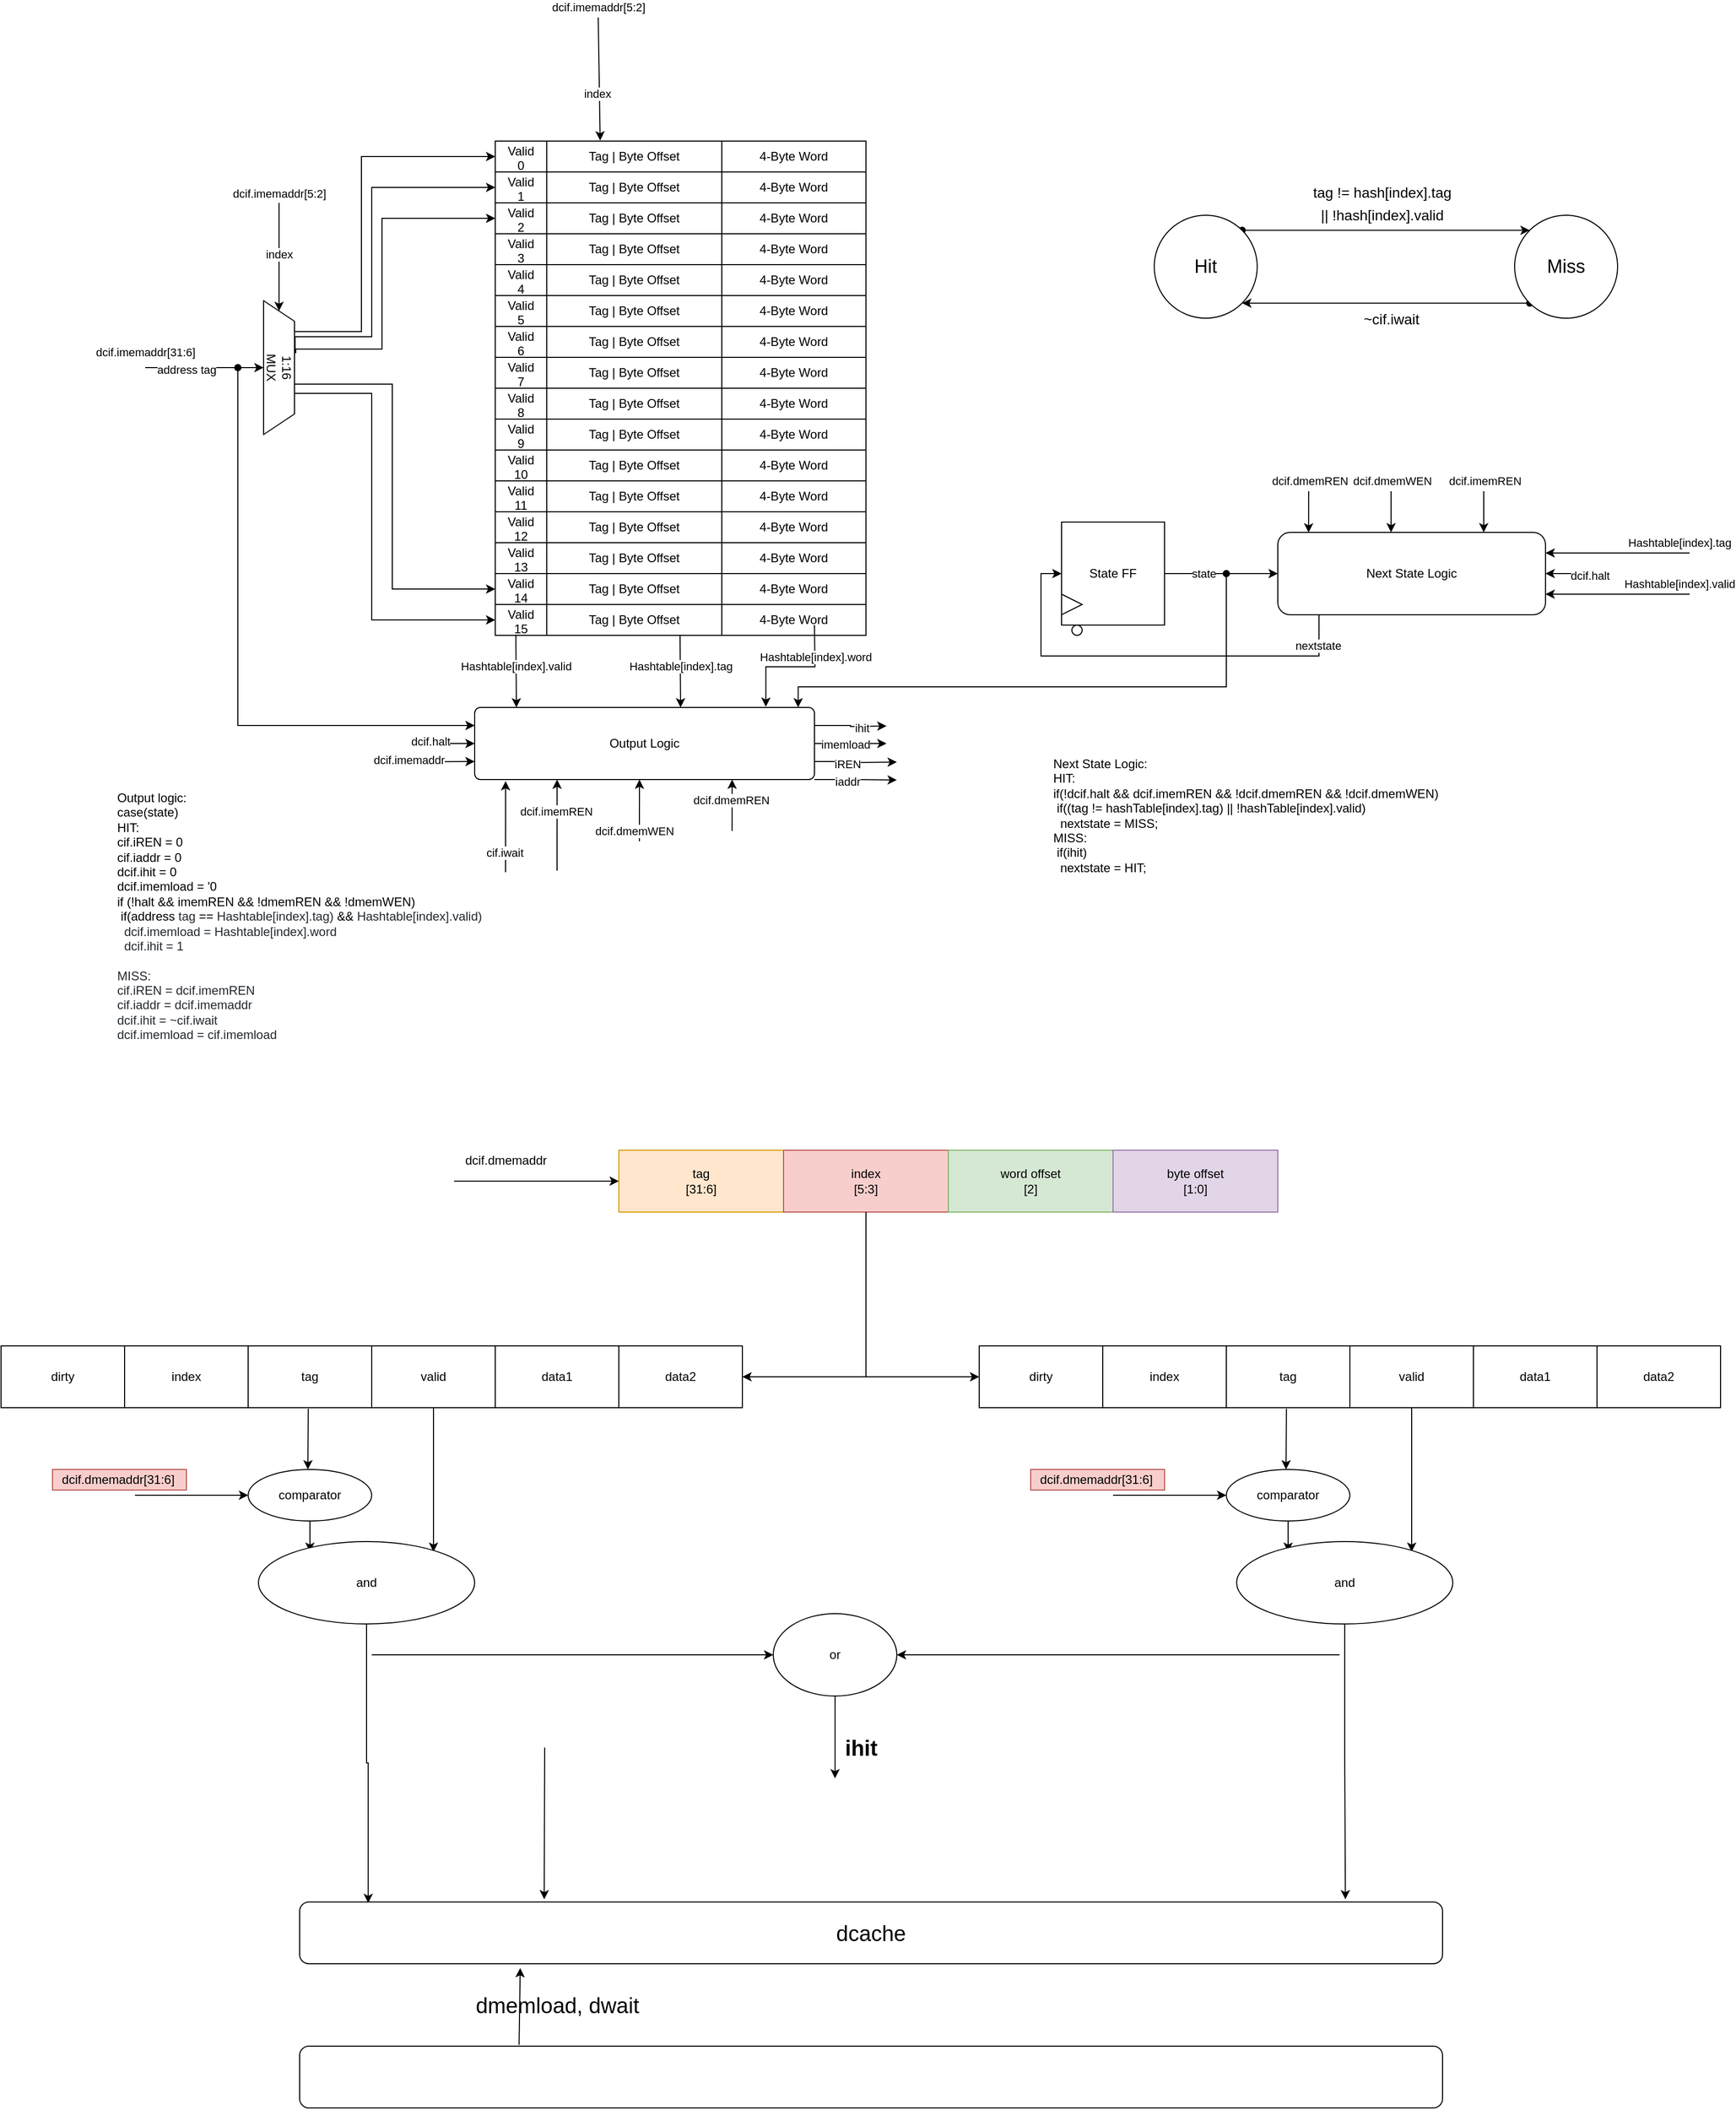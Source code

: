 <mxfile version="16.5.6" type="github" pages="2">
  <diagram id="RtptzdeFo02XQHRS1fy-" name="icache">
    <mxGraphModel dx="2628" dy="982" grid="1" gridSize="10" guides="1" tooltips="1" connect="1" arrows="1" fold="1" page="1" pageScale="1" pageWidth="850" pageHeight="1100" math="0" shadow="0">
      <root>
        <mxCell id="0" />
        <mxCell id="1" parent="0" />
        <mxCell id="e3zNjsiBfACALDZ_TH6k-3" value="" style="shape=table;html=1;whiteSpace=wrap;startSize=0;container=1;collapsible=0;childLayout=tableLayout;" parent="1" vertex="1">
          <mxGeometry x="390" y="150" width="360" height="480" as="geometry" />
        </mxCell>
        <mxCell id="e3zNjsiBfACALDZ_TH6k-140" value="" style="shape=tableRow;horizontal=0;startSize=0;swimlaneHead=0;swimlaneBody=0;top=0;left=0;bottom=0;right=0;collapsible=0;dropTarget=0;fillColor=none;points=[[0,0.5],[1,0.5]];portConstraint=eastwest;" parent="e3zNjsiBfACALDZ_TH6k-3" vertex="1">
          <mxGeometry width="360" height="30" as="geometry" />
        </mxCell>
        <mxCell id="e3zNjsiBfACALDZ_TH6k-141" value="Valid&lt;br&gt;0" style="shape=partialRectangle;html=1;whiteSpace=wrap;connectable=0;fillColor=none;top=0;left=0;bottom=0;right=0;overflow=hidden;" parent="e3zNjsiBfACALDZ_TH6k-140" vertex="1">
          <mxGeometry width="50" height="30" as="geometry">
            <mxRectangle width="50" height="30" as="alternateBounds" />
          </mxGeometry>
        </mxCell>
        <mxCell id="e3zNjsiBfACALDZ_TH6k-142" value="Tag | Byte Offset" style="shape=partialRectangle;html=1;whiteSpace=wrap;connectable=0;fillColor=none;top=0;left=0;bottom=0;right=0;overflow=hidden;" parent="e3zNjsiBfACALDZ_TH6k-140" vertex="1">
          <mxGeometry x="50" width="170" height="30" as="geometry">
            <mxRectangle width="170" height="30" as="alternateBounds" />
          </mxGeometry>
        </mxCell>
        <mxCell id="e3zNjsiBfACALDZ_TH6k-143" value="&lt;span&gt;4-Byte Word&lt;/span&gt;" style="shape=partialRectangle;html=1;whiteSpace=wrap;connectable=0;fillColor=none;top=0;left=0;bottom=0;right=0;overflow=hidden;" parent="e3zNjsiBfACALDZ_TH6k-140" vertex="1">
          <mxGeometry x="220" width="140" height="30" as="geometry">
            <mxRectangle width="140" height="30" as="alternateBounds" />
          </mxGeometry>
        </mxCell>
        <mxCell id="e3zNjsiBfACALDZ_TH6k-8" value="" style="shape=tableRow;horizontal=0;startSize=0;swimlaneHead=0;swimlaneBody=0;top=0;left=0;bottom=0;right=0;collapsible=0;dropTarget=0;fillColor=none;points=[[0,0.5],[1,0.5]];portConstraint=eastwest;" parent="e3zNjsiBfACALDZ_TH6k-3" vertex="1">
          <mxGeometry y="30" width="360" height="30" as="geometry" />
        </mxCell>
        <mxCell id="e3zNjsiBfACALDZ_TH6k-9" value="Valid&lt;br&gt;1" style="shape=partialRectangle;html=1;whiteSpace=wrap;connectable=0;fillColor=none;top=0;left=0;bottom=0;right=0;overflow=hidden;" parent="e3zNjsiBfACALDZ_TH6k-8" vertex="1">
          <mxGeometry width="50" height="30" as="geometry">
            <mxRectangle width="50" height="30" as="alternateBounds" />
          </mxGeometry>
        </mxCell>
        <mxCell id="e3zNjsiBfACALDZ_TH6k-10" value="Tag | Byte Offset" style="shape=partialRectangle;html=1;whiteSpace=wrap;connectable=0;fillColor=none;top=0;left=0;bottom=0;right=0;overflow=hidden;" parent="e3zNjsiBfACALDZ_TH6k-8" vertex="1">
          <mxGeometry x="50" width="170" height="30" as="geometry">
            <mxRectangle width="170" height="30" as="alternateBounds" />
          </mxGeometry>
        </mxCell>
        <mxCell id="e3zNjsiBfACALDZ_TH6k-11" value="&lt;span&gt;4-Byte Word&lt;/span&gt;" style="shape=partialRectangle;html=1;whiteSpace=wrap;connectable=0;fillColor=none;top=0;left=0;bottom=0;right=0;overflow=hidden;" parent="e3zNjsiBfACALDZ_TH6k-8" vertex="1">
          <mxGeometry x="220" width="140" height="30" as="geometry">
            <mxRectangle width="140" height="30" as="alternateBounds" />
          </mxGeometry>
        </mxCell>
        <mxCell id="e3zNjsiBfACALDZ_TH6k-12" value="" style="shape=tableRow;horizontal=0;startSize=0;swimlaneHead=0;swimlaneBody=0;top=0;left=0;bottom=0;right=0;collapsible=0;dropTarget=0;fillColor=none;points=[[0,0.5],[1,0.5]];portConstraint=eastwest;" parent="e3zNjsiBfACALDZ_TH6k-3" vertex="1">
          <mxGeometry y="60" width="360" height="30" as="geometry" />
        </mxCell>
        <mxCell id="e3zNjsiBfACALDZ_TH6k-13" value="Valid&lt;br&gt;2" style="shape=partialRectangle;html=1;whiteSpace=wrap;connectable=0;fillColor=none;top=0;left=0;bottom=0;right=0;overflow=hidden;" parent="e3zNjsiBfACALDZ_TH6k-12" vertex="1">
          <mxGeometry width="50" height="30" as="geometry">
            <mxRectangle width="50" height="30" as="alternateBounds" />
          </mxGeometry>
        </mxCell>
        <mxCell id="e3zNjsiBfACALDZ_TH6k-14" value="Tag | Byte Offset" style="shape=partialRectangle;html=1;whiteSpace=wrap;connectable=0;fillColor=none;top=0;left=0;bottom=0;right=0;overflow=hidden;" parent="e3zNjsiBfACALDZ_TH6k-12" vertex="1">
          <mxGeometry x="50" width="170" height="30" as="geometry">
            <mxRectangle width="170" height="30" as="alternateBounds" />
          </mxGeometry>
        </mxCell>
        <mxCell id="e3zNjsiBfACALDZ_TH6k-15" value="&lt;span&gt;4-Byte Word&lt;/span&gt;" style="shape=partialRectangle;html=1;whiteSpace=wrap;connectable=0;fillColor=none;top=0;left=0;bottom=0;right=0;overflow=hidden;pointerEvents=1;" parent="e3zNjsiBfACALDZ_TH6k-12" vertex="1">
          <mxGeometry x="220" width="140" height="30" as="geometry">
            <mxRectangle width="140" height="30" as="alternateBounds" />
          </mxGeometry>
        </mxCell>
        <mxCell id="e3zNjsiBfACALDZ_TH6k-19" value="" style="shape=tableRow;horizontal=0;startSize=0;swimlaneHead=0;swimlaneBody=0;top=0;left=0;bottom=0;right=0;collapsible=0;dropTarget=0;fillColor=none;points=[[0,0.5],[1,0.5]];portConstraint=eastwest;" parent="e3zNjsiBfACALDZ_TH6k-3" vertex="1">
          <mxGeometry y="90" width="360" height="30" as="geometry" />
        </mxCell>
        <mxCell id="e3zNjsiBfACALDZ_TH6k-20" value="Valid&lt;br&gt;3" style="shape=partialRectangle;html=1;whiteSpace=wrap;connectable=0;fillColor=none;top=0;left=0;bottom=0;right=0;overflow=hidden;" parent="e3zNjsiBfACALDZ_TH6k-19" vertex="1">
          <mxGeometry width="50" height="30" as="geometry">
            <mxRectangle width="50" height="30" as="alternateBounds" />
          </mxGeometry>
        </mxCell>
        <mxCell id="e3zNjsiBfACALDZ_TH6k-21" value="Tag | Byte Offset" style="shape=partialRectangle;html=1;whiteSpace=wrap;connectable=0;fillColor=none;top=0;left=0;bottom=0;right=0;overflow=hidden;" parent="e3zNjsiBfACALDZ_TH6k-19" vertex="1">
          <mxGeometry x="50" width="170" height="30" as="geometry">
            <mxRectangle width="170" height="30" as="alternateBounds" />
          </mxGeometry>
        </mxCell>
        <mxCell id="e3zNjsiBfACALDZ_TH6k-22" value="&lt;span&gt;4-Byte Word&lt;/span&gt;" style="shape=partialRectangle;html=1;whiteSpace=wrap;connectable=0;fillColor=none;top=0;left=0;bottom=0;right=0;overflow=hidden;pointerEvents=1;" parent="e3zNjsiBfACALDZ_TH6k-19" vertex="1">
          <mxGeometry x="220" width="140" height="30" as="geometry">
            <mxRectangle width="140" height="30" as="alternateBounds" />
          </mxGeometry>
        </mxCell>
        <mxCell id="e3zNjsiBfACALDZ_TH6k-23" value="" style="shape=tableRow;horizontal=0;startSize=0;swimlaneHead=0;swimlaneBody=0;top=0;left=0;bottom=0;right=0;collapsible=0;dropTarget=0;fillColor=none;points=[[0,0.5],[1,0.5]];portConstraint=eastwest;" parent="e3zNjsiBfACALDZ_TH6k-3" vertex="1">
          <mxGeometry y="120" width="360" height="30" as="geometry" />
        </mxCell>
        <mxCell id="e3zNjsiBfACALDZ_TH6k-24" value="Valid&lt;br&gt;4" style="shape=partialRectangle;html=1;whiteSpace=wrap;connectable=0;fillColor=none;top=0;left=0;bottom=0;right=0;overflow=hidden;" parent="e3zNjsiBfACALDZ_TH6k-23" vertex="1">
          <mxGeometry width="50" height="30" as="geometry">
            <mxRectangle width="50" height="30" as="alternateBounds" />
          </mxGeometry>
        </mxCell>
        <mxCell id="e3zNjsiBfACALDZ_TH6k-25" value="Tag | Byte Offset" style="shape=partialRectangle;html=1;whiteSpace=wrap;connectable=0;fillColor=none;top=0;left=0;bottom=0;right=0;overflow=hidden;" parent="e3zNjsiBfACALDZ_TH6k-23" vertex="1">
          <mxGeometry x="50" width="170" height="30" as="geometry">
            <mxRectangle width="170" height="30" as="alternateBounds" />
          </mxGeometry>
        </mxCell>
        <mxCell id="e3zNjsiBfACALDZ_TH6k-26" value="&lt;span&gt;4-Byte Word&lt;/span&gt;" style="shape=partialRectangle;html=1;whiteSpace=wrap;connectable=0;fillColor=none;top=0;left=0;bottom=0;right=0;overflow=hidden;pointerEvents=1;" parent="e3zNjsiBfACALDZ_TH6k-23" vertex="1">
          <mxGeometry x="220" width="140" height="30" as="geometry">
            <mxRectangle width="140" height="30" as="alternateBounds" />
          </mxGeometry>
        </mxCell>
        <mxCell id="e3zNjsiBfACALDZ_TH6k-27" value="" style="shape=tableRow;horizontal=0;startSize=0;swimlaneHead=0;swimlaneBody=0;top=0;left=0;bottom=0;right=0;collapsible=0;dropTarget=0;fillColor=none;points=[[0,0.5],[1,0.5]];portConstraint=eastwest;" parent="e3zNjsiBfACALDZ_TH6k-3" vertex="1">
          <mxGeometry y="150" width="360" height="30" as="geometry" />
        </mxCell>
        <mxCell id="e3zNjsiBfACALDZ_TH6k-28" value="Valid&lt;br&gt;5" style="shape=partialRectangle;html=1;whiteSpace=wrap;connectable=0;fillColor=none;top=0;left=0;bottom=0;right=0;overflow=hidden;" parent="e3zNjsiBfACALDZ_TH6k-27" vertex="1">
          <mxGeometry width="50" height="30" as="geometry">
            <mxRectangle width="50" height="30" as="alternateBounds" />
          </mxGeometry>
        </mxCell>
        <mxCell id="e3zNjsiBfACALDZ_TH6k-29" value="Tag | Byte Offset" style="shape=partialRectangle;html=1;whiteSpace=wrap;connectable=0;fillColor=none;top=0;left=0;bottom=0;right=0;overflow=hidden;" parent="e3zNjsiBfACALDZ_TH6k-27" vertex="1">
          <mxGeometry x="50" width="170" height="30" as="geometry">
            <mxRectangle width="170" height="30" as="alternateBounds" />
          </mxGeometry>
        </mxCell>
        <mxCell id="e3zNjsiBfACALDZ_TH6k-30" value="&lt;span&gt;4-Byte Word&lt;/span&gt;" style="shape=partialRectangle;html=1;whiteSpace=wrap;connectable=0;fillColor=none;top=0;left=0;bottom=0;right=0;overflow=hidden;pointerEvents=1;" parent="e3zNjsiBfACALDZ_TH6k-27" vertex="1">
          <mxGeometry x="220" width="140" height="30" as="geometry">
            <mxRectangle width="140" height="30" as="alternateBounds" />
          </mxGeometry>
        </mxCell>
        <mxCell id="e3zNjsiBfACALDZ_TH6k-31" value="" style="shape=tableRow;horizontal=0;startSize=0;swimlaneHead=0;swimlaneBody=0;top=0;left=0;bottom=0;right=0;collapsible=0;dropTarget=0;fillColor=none;points=[[0,0.5],[1,0.5]];portConstraint=eastwest;" parent="e3zNjsiBfACALDZ_TH6k-3" vertex="1">
          <mxGeometry y="180" width="360" height="30" as="geometry" />
        </mxCell>
        <mxCell id="e3zNjsiBfACALDZ_TH6k-32" value="Valid&lt;br&gt;6" style="shape=partialRectangle;html=1;whiteSpace=wrap;connectable=0;fillColor=none;top=0;left=0;bottom=0;right=0;overflow=hidden;" parent="e3zNjsiBfACALDZ_TH6k-31" vertex="1">
          <mxGeometry width="50" height="30" as="geometry">
            <mxRectangle width="50" height="30" as="alternateBounds" />
          </mxGeometry>
        </mxCell>
        <mxCell id="e3zNjsiBfACALDZ_TH6k-33" value="Tag | Byte Offset" style="shape=partialRectangle;html=1;whiteSpace=wrap;connectable=0;fillColor=none;top=0;left=0;bottom=0;right=0;overflow=hidden;" parent="e3zNjsiBfACALDZ_TH6k-31" vertex="1">
          <mxGeometry x="50" width="170" height="30" as="geometry">
            <mxRectangle width="170" height="30" as="alternateBounds" />
          </mxGeometry>
        </mxCell>
        <mxCell id="e3zNjsiBfACALDZ_TH6k-34" value="&lt;span&gt;4-Byte Word&lt;/span&gt;" style="shape=partialRectangle;html=1;whiteSpace=wrap;connectable=0;fillColor=none;top=0;left=0;bottom=0;right=0;overflow=hidden;pointerEvents=1;" parent="e3zNjsiBfACALDZ_TH6k-31" vertex="1">
          <mxGeometry x="220" width="140" height="30" as="geometry">
            <mxRectangle width="140" height="30" as="alternateBounds" />
          </mxGeometry>
        </mxCell>
        <mxCell id="e3zNjsiBfACALDZ_TH6k-35" value="" style="shape=tableRow;horizontal=0;startSize=0;swimlaneHead=0;swimlaneBody=0;top=0;left=0;bottom=0;right=0;collapsible=0;dropTarget=0;fillColor=none;points=[[0,0.5],[1,0.5]];portConstraint=eastwest;" parent="e3zNjsiBfACALDZ_TH6k-3" vertex="1">
          <mxGeometry y="210" width="360" height="30" as="geometry" />
        </mxCell>
        <mxCell id="e3zNjsiBfACALDZ_TH6k-36" value="Valid&lt;br&gt;7" style="shape=partialRectangle;html=1;whiteSpace=wrap;connectable=0;fillColor=none;top=0;left=0;bottom=0;right=0;overflow=hidden;" parent="e3zNjsiBfACALDZ_TH6k-35" vertex="1">
          <mxGeometry width="50" height="30" as="geometry">
            <mxRectangle width="50" height="30" as="alternateBounds" />
          </mxGeometry>
        </mxCell>
        <mxCell id="e3zNjsiBfACALDZ_TH6k-37" value="Tag | Byte Offset" style="shape=partialRectangle;html=1;whiteSpace=wrap;connectable=0;fillColor=none;top=0;left=0;bottom=0;right=0;overflow=hidden;" parent="e3zNjsiBfACALDZ_TH6k-35" vertex="1">
          <mxGeometry x="50" width="170" height="30" as="geometry">
            <mxRectangle width="170" height="30" as="alternateBounds" />
          </mxGeometry>
        </mxCell>
        <mxCell id="e3zNjsiBfACALDZ_TH6k-38" value="&lt;span&gt;4-Byte Word&lt;/span&gt;" style="shape=partialRectangle;html=1;whiteSpace=wrap;connectable=0;fillColor=none;top=0;left=0;bottom=0;right=0;overflow=hidden;pointerEvents=1;" parent="e3zNjsiBfACALDZ_TH6k-35" vertex="1">
          <mxGeometry x="220" width="140" height="30" as="geometry">
            <mxRectangle width="140" height="30" as="alternateBounds" />
          </mxGeometry>
        </mxCell>
        <mxCell id="e3zNjsiBfACALDZ_TH6k-39" value="" style="shape=tableRow;horizontal=0;startSize=0;swimlaneHead=0;swimlaneBody=0;top=0;left=0;bottom=0;right=0;collapsible=0;dropTarget=0;fillColor=none;points=[[0,0.5],[1,0.5]];portConstraint=eastwest;" parent="e3zNjsiBfACALDZ_TH6k-3" vertex="1">
          <mxGeometry y="240" width="360" height="30" as="geometry" />
        </mxCell>
        <mxCell id="e3zNjsiBfACALDZ_TH6k-40" value="Valid&lt;br&gt;8" style="shape=partialRectangle;html=1;whiteSpace=wrap;connectable=0;fillColor=none;top=0;left=0;bottom=0;right=0;overflow=hidden;" parent="e3zNjsiBfACALDZ_TH6k-39" vertex="1">
          <mxGeometry width="50" height="30" as="geometry">
            <mxRectangle width="50" height="30" as="alternateBounds" />
          </mxGeometry>
        </mxCell>
        <mxCell id="e3zNjsiBfACALDZ_TH6k-41" value="Tag | Byte Offset" style="shape=partialRectangle;html=1;whiteSpace=wrap;connectable=0;fillColor=none;top=0;left=0;bottom=0;right=0;overflow=hidden;" parent="e3zNjsiBfACALDZ_TH6k-39" vertex="1">
          <mxGeometry x="50" width="170" height="30" as="geometry">
            <mxRectangle width="170" height="30" as="alternateBounds" />
          </mxGeometry>
        </mxCell>
        <mxCell id="e3zNjsiBfACALDZ_TH6k-42" value="&lt;span&gt;4-Byte Word&lt;/span&gt;" style="shape=partialRectangle;html=1;whiteSpace=wrap;connectable=0;fillColor=none;top=0;left=0;bottom=0;right=0;overflow=hidden;pointerEvents=1;" parent="e3zNjsiBfACALDZ_TH6k-39" vertex="1">
          <mxGeometry x="220" width="140" height="30" as="geometry">
            <mxRectangle width="140" height="30" as="alternateBounds" />
          </mxGeometry>
        </mxCell>
        <mxCell id="e3zNjsiBfACALDZ_TH6k-43" value="" style="shape=tableRow;horizontal=0;startSize=0;swimlaneHead=0;swimlaneBody=0;top=0;left=0;bottom=0;right=0;collapsible=0;dropTarget=0;fillColor=none;points=[[0,0.5],[1,0.5]];portConstraint=eastwest;" parent="e3zNjsiBfACALDZ_TH6k-3" vertex="1">
          <mxGeometry y="270" width="360" height="30" as="geometry" />
        </mxCell>
        <mxCell id="e3zNjsiBfACALDZ_TH6k-44" value="Valid&lt;br&gt;9" style="shape=partialRectangle;html=1;whiteSpace=wrap;connectable=0;fillColor=none;top=0;left=0;bottom=0;right=0;overflow=hidden;" parent="e3zNjsiBfACALDZ_TH6k-43" vertex="1">
          <mxGeometry width="50" height="30" as="geometry">
            <mxRectangle width="50" height="30" as="alternateBounds" />
          </mxGeometry>
        </mxCell>
        <mxCell id="e3zNjsiBfACALDZ_TH6k-45" value="Tag | Byte Offset" style="shape=partialRectangle;html=1;whiteSpace=wrap;connectable=0;fillColor=none;top=0;left=0;bottom=0;right=0;overflow=hidden;" parent="e3zNjsiBfACALDZ_TH6k-43" vertex="1">
          <mxGeometry x="50" width="170" height="30" as="geometry">
            <mxRectangle width="170" height="30" as="alternateBounds" />
          </mxGeometry>
        </mxCell>
        <mxCell id="e3zNjsiBfACALDZ_TH6k-46" value="&lt;span&gt;4-Byte Word&lt;/span&gt;" style="shape=partialRectangle;html=1;whiteSpace=wrap;connectable=0;fillColor=none;top=0;left=0;bottom=0;right=0;overflow=hidden;pointerEvents=1;" parent="e3zNjsiBfACALDZ_TH6k-43" vertex="1">
          <mxGeometry x="220" width="140" height="30" as="geometry">
            <mxRectangle width="140" height="30" as="alternateBounds" />
          </mxGeometry>
        </mxCell>
        <mxCell id="e3zNjsiBfACALDZ_TH6k-47" value="" style="shape=tableRow;horizontal=0;startSize=0;swimlaneHead=0;swimlaneBody=0;top=0;left=0;bottom=0;right=0;collapsible=0;dropTarget=0;fillColor=none;points=[[0,0.5],[1,0.5]];portConstraint=eastwest;" parent="e3zNjsiBfACALDZ_TH6k-3" vertex="1">
          <mxGeometry y="300" width="360" height="30" as="geometry" />
        </mxCell>
        <mxCell id="e3zNjsiBfACALDZ_TH6k-48" value="Valid&lt;br&gt;10" style="shape=partialRectangle;html=1;whiteSpace=wrap;connectable=0;fillColor=none;top=0;left=0;bottom=0;right=0;overflow=hidden;" parent="e3zNjsiBfACALDZ_TH6k-47" vertex="1">
          <mxGeometry width="50" height="30" as="geometry">
            <mxRectangle width="50" height="30" as="alternateBounds" />
          </mxGeometry>
        </mxCell>
        <mxCell id="e3zNjsiBfACALDZ_TH6k-49" value="Tag | Byte Offset" style="shape=partialRectangle;html=1;whiteSpace=wrap;connectable=0;fillColor=none;top=0;left=0;bottom=0;right=0;overflow=hidden;" parent="e3zNjsiBfACALDZ_TH6k-47" vertex="1">
          <mxGeometry x="50" width="170" height="30" as="geometry">
            <mxRectangle width="170" height="30" as="alternateBounds" />
          </mxGeometry>
        </mxCell>
        <mxCell id="e3zNjsiBfACALDZ_TH6k-50" value="&lt;span&gt;4-Byte Word&lt;/span&gt;" style="shape=partialRectangle;html=1;whiteSpace=wrap;connectable=0;fillColor=none;top=0;left=0;bottom=0;right=0;overflow=hidden;pointerEvents=1;" parent="e3zNjsiBfACALDZ_TH6k-47" vertex="1">
          <mxGeometry x="220" width="140" height="30" as="geometry">
            <mxRectangle width="140" height="30" as="alternateBounds" />
          </mxGeometry>
        </mxCell>
        <mxCell id="e3zNjsiBfACALDZ_TH6k-51" value="" style="shape=tableRow;horizontal=0;startSize=0;swimlaneHead=0;swimlaneBody=0;top=0;left=0;bottom=0;right=0;collapsible=0;dropTarget=0;fillColor=none;points=[[0,0.5],[1,0.5]];portConstraint=eastwest;" parent="e3zNjsiBfACALDZ_TH6k-3" vertex="1">
          <mxGeometry y="330" width="360" height="30" as="geometry" />
        </mxCell>
        <mxCell id="e3zNjsiBfACALDZ_TH6k-52" value="Valid&lt;br&gt;11" style="shape=partialRectangle;html=1;whiteSpace=wrap;connectable=0;fillColor=none;top=0;left=0;bottom=0;right=0;overflow=hidden;" parent="e3zNjsiBfACALDZ_TH6k-51" vertex="1">
          <mxGeometry width="50" height="30" as="geometry">
            <mxRectangle width="50" height="30" as="alternateBounds" />
          </mxGeometry>
        </mxCell>
        <mxCell id="e3zNjsiBfACALDZ_TH6k-53" value="Tag | Byte Offset" style="shape=partialRectangle;html=1;whiteSpace=wrap;connectable=0;fillColor=none;top=0;left=0;bottom=0;right=0;overflow=hidden;" parent="e3zNjsiBfACALDZ_TH6k-51" vertex="1">
          <mxGeometry x="50" width="170" height="30" as="geometry">
            <mxRectangle width="170" height="30" as="alternateBounds" />
          </mxGeometry>
        </mxCell>
        <mxCell id="e3zNjsiBfACALDZ_TH6k-54" value="&lt;span&gt;4-Byte Word&lt;/span&gt;" style="shape=partialRectangle;html=1;whiteSpace=wrap;connectable=0;fillColor=none;top=0;left=0;bottom=0;right=0;overflow=hidden;pointerEvents=1;" parent="e3zNjsiBfACALDZ_TH6k-51" vertex="1">
          <mxGeometry x="220" width="140" height="30" as="geometry">
            <mxRectangle width="140" height="30" as="alternateBounds" />
          </mxGeometry>
        </mxCell>
        <mxCell id="e3zNjsiBfACALDZ_TH6k-55" value="" style="shape=tableRow;horizontal=0;startSize=0;swimlaneHead=0;swimlaneBody=0;top=0;left=0;bottom=0;right=0;collapsible=0;dropTarget=0;fillColor=none;points=[[0,0.5],[1,0.5]];portConstraint=eastwest;" parent="e3zNjsiBfACALDZ_TH6k-3" vertex="1">
          <mxGeometry y="360" width="360" height="30" as="geometry" />
        </mxCell>
        <mxCell id="e3zNjsiBfACALDZ_TH6k-56" value="Valid&lt;br&gt;12" style="shape=partialRectangle;html=1;whiteSpace=wrap;connectable=0;fillColor=none;top=0;left=0;bottom=0;right=0;overflow=hidden;" parent="e3zNjsiBfACALDZ_TH6k-55" vertex="1">
          <mxGeometry width="50" height="30" as="geometry">
            <mxRectangle width="50" height="30" as="alternateBounds" />
          </mxGeometry>
        </mxCell>
        <mxCell id="e3zNjsiBfACALDZ_TH6k-57" value="Tag | Byte Offset" style="shape=partialRectangle;html=1;whiteSpace=wrap;connectable=0;fillColor=none;top=0;left=0;bottom=0;right=0;overflow=hidden;" parent="e3zNjsiBfACALDZ_TH6k-55" vertex="1">
          <mxGeometry x="50" width="170" height="30" as="geometry">
            <mxRectangle width="170" height="30" as="alternateBounds" />
          </mxGeometry>
        </mxCell>
        <mxCell id="e3zNjsiBfACALDZ_TH6k-58" value="&lt;span&gt;4-Byte Word&lt;/span&gt;" style="shape=partialRectangle;html=1;whiteSpace=wrap;connectable=0;fillColor=none;top=0;left=0;bottom=0;right=0;overflow=hidden;pointerEvents=1;" parent="e3zNjsiBfACALDZ_TH6k-55" vertex="1">
          <mxGeometry x="220" width="140" height="30" as="geometry">
            <mxRectangle width="140" height="30" as="alternateBounds" />
          </mxGeometry>
        </mxCell>
        <mxCell id="e3zNjsiBfACALDZ_TH6k-59" value="" style="shape=tableRow;horizontal=0;startSize=0;swimlaneHead=0;swimlaneBody=0;top=0;left=0;bottom=0;right=0;collapsible=0;dropTarget=0;fillColor=none;points=[[0,0.5],[1,0.5]];portConstraint=eastwest;" parent="e3zNjsiBfACALDZ_TH6k-3" vertex="1">
          <mxGeometry y="390" width="360" height="30" as="geometry" />
        </mxCell>
        <mxCell id="e3zNjsiBfACALDZ_TH6k-60" value="Valid&lt;br&gt;13" style="shape=partialRectangle;html=1;whiteSpace=wrap;connectable=0;fillColor=none;top=0;left=0;bottom=0;right=0;overflow=hidden;" parent="e3zNjsiBfACALDZ_TH6k-59" vertex="1">
          <mxGeometry width="50" height="30" as="geometry">
            <mxRectangle width="50" height="30" as="alternateBounds" />
          </mxGeometry>
        </mxCell>
        <mxCell id="e3zNjsiBfACALDZ_TH6k-61" value="Tag | Byte Offset" style="shape=partialRectangle;html=1;whiteSpace=wrap;connectable=0;fillColor=none;top=0;left=0;bottom=0;right=0;overflow=hidden;" parent="e3zNjsiBfACALDZ_TH6k-59" vertex="1">
          <mxGeometry x="50" width="170" height="30" as="geometry">
            <mxRectangle width="170" height="30" as="alternateBounds" />
          </mxGeometry>
        </mxCell>
        <mxCell id="e3zNjsiBfACALDZ_TH6k-62" value="&lt;span&gt;4-Byte Word&lt;/span&gt;" style="shape=partialRectangle;html=1;whiteSpace=wrap;connectable=0;fillColor=none;top=0;left=0;bottom=0;right=0;overflow=hidden;pointerEvents=1;" parent="e3zNjsiBfACALDZ_TH6k-59" vertex="1">
          <mxGeometry x="220" width="140" height="30" as="geometry">
            <mxRectangle width="140" height="30" as="alternateBounds" />
          </mxGeometry>
        </mxCell>
        <mxCell id="e3zNjsiBfACALDZ_TH6k-63" value="" style="shape=tableRow;horizontal=0;startSize=0;swimlaneHead=0;swimlaneBody=0;top=0;left=0;bottom=0;right=0;collapsible=0;dropTarget=0;fillColor=none;points=[[0,0.5],[1,0.5]];portConstraint=eastwest;" parent="e3zNjsiBfACALDZ_TH6k-3" vertex="1">
          <mxGeometry y="420" width="360" height="30" as="geometry" />
        </mxCell>
        <mxCell id="e3zNjsiBfACALDZ_TH6k-64" value="Valid&lt;br&gt;14" style="shape=partialRectangle;html=1;whiteSpace=wrap;connectable=0;fillColor=none;top=0;left=0;bottom=0;right=0;overflow=hidden;" parent="e3zNjsiBfACALDZ_TH6k-63" vertex="1">
          <mxGeometry width="50" height="30" as="geometry">
            <mxRectangle width="50" height="30" as="alternateBounds" />
          </mxGeometry>
        </mxCell>
        <mxCell id="e3zNjsiBfACALDZ_TH6k-65" value="Tag | Byte Offset" style="shape=partialRectangle;html=1;whiteSpace=wrap;connectable=0;fillColor=none;top=0;left=0;bottom=0;right=0;overflow=hidden;" parent="e3zNjsiBfACALDZ_TH6k-63" vertex="1">
          <mxGeometry x="50" width="170" height="30" as="geometry">
            <mxRectangle width="170" height="30" as="alternateBounds" />
          </mxGeometry>
        </mxCell>
        <mxCell id="e3zNjsiBfACALDZ_TH6k-66" value="&lt;span&gt;4-Byte Word&lt;/span&gt;" style="shape=partialRectangle;html=1;whiteSpace=wrap;connectable=0;fillColor=none;top=0;left=0;bottom=0;right=0;overflow=hidden;pointerEvents=1;" parent="e3zNjsiBfACALDZ_TH6k-63" vertex="1">
          <mxGeometry x="220" width="140" height="30" as="geometry">
            <mxRectangle width="140" height="30" as="alternateBounds" />
          </mxGeometry>
        </mxCell>
        <mxCell id="e3zNjsiBfACALDZ_TH6k-71" value="" style="shape=tableRow;horizontal=0;startSize=0;swimlaneHead=0;swimlaneBody=0;top=0;left=0;bottom=0;right=0;collapsible=0;dropTarget=0;fillColor=none;points=[[0,0.5],[1,0.5]];portConstraint=eastwest;" parent="e3zNjsiBfACALDZ_TH6k-3" vertex="1">
          <mxGeometry y="450" width="360" height="30" as="geometry" />
        </mxCell>
        <mxCell id="e3zNjsiBfACALDZ_TH6k-72" value="Valid&lt;br&gt;15" style="shape=partialRectangle;html=1;whiteSpace=wrap;connectable=0;fillColor=none;top=0;left=0;bottom=0;right=0;overflow=hidden;" parent="e3zNjsiBfACALDZ_TH6k-71" vertex="1">
          <mxGeometry width="50" height="30" as="geometry">
            <mxRectangle width="50" height="30" as="alternateBounds" />
          </mxGeometry>
        </mxCell>
        <mxCell id="e3zNjsiBfACALDZ_TH6k-73" value="Tag | Byte Offset" style="shape=partialRectangle;html=1;whiteSpace=wrap;connectable=0;fillColor=none;top=0;left=0;bottom=0;right=0;overflow=hidden;" parent="e3zNjsiBfACALDZ_TH6k-71" vertex="1">
          <mxGeometry x="50" width="170" height="30" as="geometry">
            <mxRectangle width="170" height="30" as="alternateBounds" />
          </mxGeometry>
        </mxCell>
        <mxCell id="e3zNjsiBfACALDZ_TH6k-74" value="&lt;span&gt;4-Byte Word&lt;/span&gt;" style="shape=partialRectangle;html=1;whiteSpace=wrap;connectable=0;fillColor=none;top=0;left=0;bottom=0;right=0;overflow=hidden;" parent="e3zNjsiBfACALDZ_TH6k-71" vertex="1">
          <mxGeometry x="220" width="140" height="30" as="geometry">
            <mxRectangle width="140" height="30" as="alternateBounds" />
          </mxGeometry>
        </mxCell>
        <mxCell id="e3zNjsiBfACALDZ_TH6k-300" style="edgeStyle=orthogonalEdgeStyle;rounded=0;orthogonalLoop=1;jettySize=auto;html=1;exitX=0.25;exitY=0;exitDx=0;exitDy=0;entryX=0;entryY=0.5;entryDx=0;entryDy=0;" parent="1" source="e3zNjsiBfACALDZ_TH6k-298" target="e3zNjsiBfACALDZ_TH6k-140" edge="1">
          <mxGeometry relative="1" as="geometry">
            <mxPoint x="360" y="170" as="targetPoint" />
            <Array as="points">
              <mxPoint x="260" y="335" />
              <mxPoint x="260" y="165" />
            </Array>
          </mxGeometry>
        </mxCell>
        <mxCell id="e3zNjsiBfACALDZ_TH6k-310" style="edgeStyle=orthogonalEdgeStyle;rounded=0;orthogonalLoop=1;jettySize=auto;html=1;exitX=0.75;exitY=0;exitDx=0;exitDy=0;entryX=0;entryY=0.5;entryDx=0;entryDy=0;" parent="1" source="e3zNjsiBfACALDZ_TH6k-298" target="e3zNjsiBfACALDZ_TH6k-71" edge="1">
          <mxGeometry relative="1" as="geometry">
            <Array as="points">
              <mxPoint x="270" y="395" />
              <mxPoint x="270" y="615" />
            </Array>
          </mxGeometry>
        </mxCell>
        <mxCell id="e3zNjsiBfACALDZ_TH6k-298" value="1:16&lt;br&gt;MUX" style="shape=trapezoid;perimeter=trapezoidPerimeter;whiteSpace=wrap;html=1;fixedSize=1;fillColor=none;rotation=90;" parent="1" vertex="1">
          <mxGeometry x="115" y="355" width="130" height="30" as="geometry" />
        </mxCell>
        <mxCell id="e3zNjsiBfACALDZ_TH6k-301" style="edgeStyle=orthogonalEdgeStyle;rounded=0;orthogonalLoop=1;jettySize=auto;html=1;exitX=0.39;exitY=-0.02;exitDx=0;exitDy=0;exitPerimeter=0;entryX=0;entryY=0.5;entryDx=0;entryDy=0;" parent="1" source="e3zNjsiBfACALDZ_TH6k-298" target="e3zNjsiBfACALDZ_TH6k-8" edge="1">
          <mxGeometry relative="1" as="geometry">
            <mxPoint x="250" y="350" as="sourcePoint" />
            <mxPoint x="430" y="180" as="targetPoint" />
            <Array as="points">
              <mxPoint x="196" y="340" />
              <mxPoint x="270" y="340" />
              <mxPoint x="270" y="195" />
            </Array>
          </mxGeometry>
        </mxCell>
        <mxCell id="e3zNjsiBfACALDZ_TH6k-302" value="" style="endArrow=classic;html=1;rounded=0;exitX=0.392;exitY=-0.041;exitDx=0;exitDy=0;exitPerimeter=0;entryX=0;entryY=0.5;entryDx=0;entryDy=0;edgeStyle=orthogonalEdgeStyle;" parent="1" source="e3zNjsiBfACALDZ_TH6k-298" target="e3zNjsiBfACALDZ_TH6k-12" edge="1">
          <mxGeometry width="50" height="50" relative="1" as="geometry">
            <mxPoint x="290" y="390" as="sourcePoint" />
            <mxPoint x="340" y="340" as="targetPoint" />
            <Array as="points">
              <mxPoint x="280" y="352" />
              <mxPoint x="280" y="225" />
            </Array>
          </mxGeometry>
        </mxCell>
        <mxCell id="e3zNjsiBfACALDZ_TH6k-304" value="" style="shape=image;html=1;verticalAlign=top;verticalLabelPosition=bottom;labelBackgroundColor=#ffffff;imageAspect=0;aspect=fixed;image=https://cdn1.iconfinder.com/data/icons/bootstrap-vol-2/16/dot-128.png;fillColor=none;" parent="1" vertex="1">
          <mxGeometry x="310" y="250" width="80" height="80" as="geometry" />
        </mxCell>
        <mxCell id="e3zNjsiBfACALDZ_TH6k-305" value="" style="shape=image;html=1;verticalAlign=top;verticalLabelPosition=bottom;labelBackgroundColor=#ffffff;imageAspect=0;aspect=fixed;image=https://cdn1.iconfinder.com/data/icons/bootstrap-vol-2/16/dot-128.png;fillColor=none;" parent="1" vertex="1">
          <mxGeometry x="312" y="322" width="78" height="78" as="geometry" />
        </mxCell>
        <mxCell id="e3zNjsiBfACALDZ_TH6k-308" value="" style="shape=image;html=1;verticalAlign=top;verticalLabelPosition=bottom;labelBackgroundColor=#ffffff;imageAspect=0;aspect=fixed;image=https://cdn1.iconfinder.com/data/icons/bootstrap-vol-2/16/dot-128.png;fillColor=none;" parent="1" vertex="1">
          <mxGeometry x="312" y="400" width="78" height="78" as="geometry" />
        </mxCell>
        <mxCell id="e3zNjsiBfACALDZ_TH6k-309" value="" style="shape=image;html=1;verticalAlign=top;verticalLabelPosition=bottom;labelBackgroundColor=#ffffff;imageAspect=0;aspect=fixed;image=https://cdn1.iconfinder.com/data/icons/bootstrap-vol-2/16/dot-128.png;fillColor=none;" parent="1" vertex="1">
          <mxGeometry x="312" y="482" width="78" height="78" as="geometry" />
        </mxCell>
        <mxCell id="e3zNjsiBfACALDZ_TH6k-311" value="" style="endArrow=classic;html=1;rounded=0;exitX=0.675;exitY=0.001;exitDx=0;exitDy=0;exitPerimeter=0;entryX=0;entryY=0.5;entryDx=0;entryDy=0;edgeStyle=orthogonalEdgeStyle;" parent="1" source="e3zNjsiBfACALDZ_TH6k-298" target="e3zNjsiBfACALDZ_TH6k-63" edge="1">
          <mxGeometry width="50" height="50" relative="1" as="geometry">
            <mxPoint x="320" y="430" as="sourcePoint" />
            <mxPoint x="370" y="380" as="targetPoint" />
            <Array as="points">
              <mxPoint x="290" y="386" />
              <mxPoint x="290" y="585" />
            </Array>
          </mxGeometry>
        </mxCell>
        <mxCell id="e3zNjsiBfACALDZ_TH6k-312" value="" style="endArrow=classic;html=1;rounded=0;entryX=0;entryY=0.5;entryDx=0;entryDy=0;" parent="1" target="e3zNjsiBfACALDZ_TH6k-298" edge="1">
          <mxGeometry width="50" height="50" relative="1" as="geometry">
            <mxPoint x="180" y="210" as="sourcePoint" />
            <mxPoint x="200" y="270" as="targetPoint" />
          </mxGeometry>
        </mxCell>
        <mxCell id="e3zNjsiBfACALDZ_TH6k-313" value="index" style="edgeLabel;html=1;align=center;verticalAlign=middle;resizable=0;points=[];" parent="e3zNjsiBfACALDZ_TH6k-312" vertex="1" connectable="0">
          <mxGeometry x="-0.499" relative="1" as="geometry">
            <mxPoint y="23" as="offset" />
          </mxGeometry>
        </mxCell>
        <mxCell id="e3zNjsiBfACALDZ_TH6k-314" value="dcif.imemaddr[5:2]" style="edgeLabel;html=1;align=center;verticalAlign=middle;resizable=0;points=[];" parent="e3zNjsiBfACALDZ_TH6k-312" vertex="1" connectable="0">
          <mxGeometry x="-0.8" relative="1" as="geometry">
            <mxPoint y="-20" as="offset" />
          </mxGeometry>
        </mxCell>
        <mxCell id="e3zNjsiBfACALDZ_TH6k-315" value="" style="endArrow=classic;html=1;rounded=0;entryX=0.5;entryY=1;entryDx=0;entryDy=0;" parent="1" target="e3zNjsiBfACALDZ_TH6k-298" edge="1">
          <mxGeometry width="50" height="50" relative="1" as="geometry">
            <mxPoint x="50" y="370" as="sourcePoint" />
            <mxPoint x="100" y="330" as="targetPoint" />
          </mxGeometry>
        </mxCell>
        <mxCell id="e3zNjsiBfACALDZ_TH6k-316" value="address tag" style="edgeLabel;html=1;align=center;verticalAlign=middle;resizable=0;points=[];" parent="e3zNjsiBfACALDZ_TH6k-315" vertex="1" connectable="0">
          <mxGeometry x="0.376" y="-2" relative="1" as="geometry">
            <mxPoint x="-39" as="offset" />
          </mxGeometry>
        </mxCell>
        <mxCell id="e3zNjsiBfACALDZ_TH6k-317" value="dcif.imemaddr[31:6]" style="edgeLabel;html=1;align=center;verticalAlign=middle;resizable=0;points=[];" parent="e3zNjsiBfACALDZ_TH6k-315" vertex="1" connectable="0">
          <mxGeometry x="-0.858" relative="1" as="geometry">
            <mxPoint x="-8" y="-15" as="offset" />
          </mxGeometry>
        </mxCell>
        <mxCell id="e3zNjsiBfACALDZ_TH6k-318" value="" style="endArrow=classic;html=1;rounded=0;entryX=0.283;entryY=-0.018;entryDx=0;entryDy=0;entryPerimeter=0;" parent="1" target="e3zNjsiBfACALDZ_TH6k-140" edge="1">
          <mxGeometry width="50" height="50" relative="1" as="geometry">
            <mxPoint x="490" y="30" as="sourcePoint" />
            <mxPoint x="510" y="100" as="targetPoint" />
          </mxGeometry>
        </mxCell>
        <mxCell id="e3zNjsiBfACALDZ_TH6k-319" value="dcif.imemaddr[5:2]" style="edgeLabel;html=1;align=center;verticalAlign=middle;resizable=0;points=[];" parent="e3zNjsiBfACALDZ_TH6k-318" vertex="1" connectable="0">
          <mxGeometry x="-0.754" relative="1" as="geometry">
            <mxPoint y="-25" as="offset" />
          </mxGeometry>
        </mxCell>
        <mxCell id="e3zNjsiBfACALDZ_TH6k-320" value="index" style="edgeLabel;html=1;align=center;verticalAlign=middle;resizable=0;points=[];" parent="e3zNjsiBfACALDZ_TH6k-318" vertex="1" connectable="0">
          <mxGeometry x="0.238" y="-2" relative="1" as="geometry">
            <mxPoint as="offset" />
          </mxGeometry>
        </mxCell>
        <mxCell id="e3zNjsiBfACALDZ_TH6k-321" value="" style="endArrow=classic;html=1;rounded=0;exitX=0.374;exitY=1.039;exitDx=0;exitDy=0;exitPerimeter=0;" parent="1" edge="1">
          <mxGeometry width="50" height="50" relative="1" as="geometry">
            <mxPoint x="569.47" y="630.0" as="sourcePoint" />
            <mxPoint x="570" y="700" as="targetPoint" />
          </mxGeometry>
        </mxCell>
        <mxCell id="e3zNjsiBfACALDZ_TH6k-322" value="Hashtable[index].tag" style="edgeLabel;html=1;align=center;verticalAlign=middle;resizable=0;points=[];" parent="e3zNjsiBfACALDZ_TH6k-321" vertex="1" connectable="0">
          <mxGeometry x="-0.382" y="1" relative="1" as="geometry">
            <mxPoint x="-1" y="8" as="offset" />
          </mxGeometry>
        </mxCell>
        <mxCell id="e3zNjsiBfACALDZ_TH6k-323" value="" style="endArrow=classic;html=1;rounded=0;exitX=0.374;exitY=1.039;exitDx=0;exitDy=0;exitPerimeter=0;" parent="1" edge="1">
          <mxGeometry width="50" height="50" relative="1" as="geometry">
            <mxPoint x="410.0" y="630" as="sourcePoint" />
            <mxPoint x="410.53" y="700" as="targetPoint" />
          </mxGeometry>
        </mxCell>
        <mxCell id="e3zNjsiBfACALDZ_TH6k-324" value="Hashtable[index].valid" style="edgeLabel;html=1;align=center;verticalAlign=middle;resizable=0;points=[];" parent="e3zNjsiBfACALDZ_TH6k-323" vertex="1" connectable="0">
          <mxGeometry x="-0.382" y="1" relative="1" as="geometry">
            <mxPoint x="-1" y="8" as="offset" />
          </mxGeometry>
        </mxCell>
        <mxCell id="e3zNjsiBfACALDZ_TH6k-329" style="edgeStyle=orthogonalEdgeStyle;rounded=0;orthogonalLoop=1;jettySize=auto;html=1;exitX=1;exitY=0.5;exitDx=0;exitDy=0;fontFamily=Helvetica;" parent="1" source="e3zNjsiBfACALDZ_TH6k-325" edge="1">
          <mxGeometry relative="1" as="geometry">
            <mxPoint x="770" y="735" as="targetPoint" />
          </mxGeometry>
        </mxCell>
        <mxCell id="e3zNjsiBfACALDZ_TH6k-330" value="imemload" style="edgeLabel;html=1;align=center;verticalAlign=middle;resizable=0;points=[];fontFamily=Helvetica;" parent="e3zNjsiBfACALDZ_TH6k-329" vertex="1" connectable="0">
          <mxGeometry x="0.222" y="-1" relative="1" as="geometry">
            <mxPoint x="-13" y="-1" as="offset" />
          </mxGeometry>
        </mxCell>
        <mxCell id="e3zNjsiBfACALDZ_TH6k-333" style="edgeStyle=orthogonalEdgeStyle;rounded=0;orthogonalLoop=1;jettySize=auto;html=1;exitX=1;exitY=0.25;exitDx=0;exitDy=0;fontFamily=Helvetica;" parent="1" source="e3zNjsiBfACALDZ_TH6k-325" edge="1">
          <mxGeometry relative="1" as="geometry">
            <mxPoint x="770" y="718" as="targetPoint" />
          </mxGeometry>
        </mxCell>
        <mxCell id="e3zNjsiBfACALDZ_TH6k-334" value="ihit" style="edgeLabel;html=1;align=center;verticalAlign=middle;resizable=0;points=[];fontFamily=Helvetica;" parent="e3zNjsiBfACALDZ_TH6k-333" vertex="1" connectable="0">
          <mxGeometry x="0.326" y="-1" relative="1" as="geometry">
            <mxPoint as="offset" />
          </mxGeometry>
        </mxCell>
        <mxCell id="RZhs_lfHjZ0U4zvLsND--17" style="edgeStyle=orthogonalEdgeStyle;rounded=0;orthogonalLoop=1;jettySize=auto;html=1;exitX=1;exitY=0.75;exitDx=0;exitDy=0;startArrow=none;startFill=0;" parent="1" source="e3zNjsiBfACALDZ_TH6k-325" edge="1">
          <mxGeometry relative="1" as="geometry">
            <mxPoint x="780" y="753" as="targetPoint" />
          </mxGeometry>
        </mxCell>
        <mxCell id="RZhs_lfHjZ0U4zvLsND--18" value="iREN" style="edgeLabel;html=1;align=center;verticalAlign=middle;resizable=0;points=[];" parent="RZhs_lfHjZ0U4zvLsND--17" vertex="1" connectable="0">
          <mxGeometry x="-0.213" y="-2" relative="1" as="geometry">
            <mxPoint as="offset" />
          </mxGeometry>
        </mxCell>
        <mxCell id="e3zNjsiBfACALDZ_TH6k-325" value="&lt;div style=&quot;text-align: left&quot;&gt;Output Logic&lt;/div&gt;" style="rounded=1;whiteSpace=wrap;html=1;fillColor=none;arcSize=8;" parent="1" vertex="1">
          <mxGeometry x="370" y="700" width="330" height="70" as="geometry" />
        </mxCell>
        <mxCell id="e3zNjsiBfACALDZ_TH6k-326" value="&lt;div style=&quot;text-align: left&quot;&gt;&lt;span&gt;Output logic:&lt;/span&gt;&lt;/div&gt;&lt;div style=&quot;text-align: left&quot;&gt;&lt;span&gt;case(state)&lt;/span&gt;&lt;/div&gt;&lt;div style=&quot;text-align: left&quot;&gt;&lt;span&gt;HIT:&lt;/span&gt;&lt;/div&gt;&lt;div style=&quot;text-align: left&quot;&gt;&lt;span&gt;cif.iREN = 0&lt;/span&gt;&lt;/div&gt;&lt;div style=&quot;text-align: left&quot;&gt;&lt;span&gt;cif.iaddr = 0&lt;/span&gt;&lt;/div&gt;&lt;div style=&quot;text-align: left&quot;&gt;dcif.ihit = 0&lt;/div&gt;&lt;div style=&quot;text-align: left&quot;&gt;dcif.imemload = &#39;0&lt;/div&gt;&lt;div style=&quot;text-align: left&quot;&gt;&lt;span&gt;if (!halt &amp;amp;&amp;amp; imemREN &amp;amp;&amp;amp; !dmemREN &amp;amp;&amp;amp; !dmemWEN)&lt;/span&gt;&lt;/div&gt;&lt;div style=&quot;text-align: left&quot;&gt;&lt;span&gt;&lt;span&gt; &lt;/span&gt;&lt;span style=&quot;white-space: pre&quot;&gt; &lt;/span&gt;if(address&amp;nbsp;&lt;/span&gt;&lt;span style=&quot;background-color: rgb(255 , 255 , 255) ; color: rgb(36 , 41 , 47)&quot;&gt;tag&amp;nbsp;&lt;/span&gt;&lt;span class=&quot;pl-k&quot; style=&quot;background-color: rgb(255 , 255 , 255) ; box-sizing: border-box&quot;&gt;==&lt;/span&gt;&lt;span style=&quot;background-color: rgb(255 , 255 , 255) ; color: rgb(36 , 41 , 47)&quot;&gt;&amp;nbsp;Hashtable[index].tag)&amp;nbsp;&lt;/span&gt;&lt;span class=&quot;pl-k&quot; style=&quot;background-color: rgb(255 , 255 , 255) ; box-sizing: border-box&quot;&gt;&amp;amp;&amp;amp;&lt;/span&gt;&lt;span style=&quot;background-color: rgb(255 , 255 , 255)&quot;&gt;&lt;font color=&quot;#24292f&quot;&gt;&amp;nbsp;&lt;/font&gt;&lt;/span&gt;&lt;span style=&quot;color: rgb(36 , 41 , 47) ; background-color: rgb(255 , 255 , 255)&quot;&gt;Hashtable&lt;/span&gt;&lt;span style=&quot;background-color: rgb(255 , 255 , 255)&quot;&gt;&lt;font color=&quot;#24292f&quot;&gt;[index].valid)&lt;/font&gt;&lt;/span&gt;&lt;/div&gt;&lt;div style=&quot;text-align: left&quot;&gt;&lt;span style=&quot;background-color: rgb(255 , 255 , 255)&quot;&gt;&lt;font color=&quot;#24292f&quot;&gt;&lt;span style=&quot;white-space: pre&quot;&gt; &lt;/span&gt;&lt;span style=&quot;white-space: pre&quot;&gt; &lt;/span&gt;dcif.imemload = Hashtable[index].word&lt;/font&gt;&lt;/span&gt;&lt;/div&gt;&lt;div style=&quot;text-align: left&quot;&gt;&lt;span style=&quot;background-color: rgb(255 , 255 , 255)&quot;&gt;&lt;font color=&quot;#24292f&quot;&gt;&lt;span style=&quot;white-space: pre&quot;&gt; &lt;/span&gt;&lt;span style=&quot;white-space: pre&quot;&gt; &lt;/span&gt;dcif.ihit = 1&lt;br&gt;&lt;/font&gt;&lt;/span&gt;&lt;/div&gt;&lt;div style=&quot;text-align: left&quot;&gt;&lt;br&gt;&lt;/div&gt;&lt;div style=&quot;text-align: left&quot;&gt;&lt;font color=&quot;#24292f&quot;&gt;&lt;span style=&quot;background-color: rgb(255 , 255 , 255)&quot;&gt;MISS:&lt;/span&gt;&lt;/font&gt;&lt;/div&gt;&lt;div style=&quot;text-align: left&quot;&gt;&lt;font color=&quot;#24292f&quot;&gt;&lt;span style=&quot;background-color: rgb(255 , 255 , 255)&quot;&gt;cif.iREN = dcif.imemREN&lt;/span&gt;&lt;/font&gt;&lt;/div&gt;&lt;div style=&quot;text-align: left&quot;&gt;&lt;font color=&quot;#24292f&quot;&gt;&lt;span style=&quot;background-color: rgb(255 , 255 , 255)&quot;&gt;cif.iaddr = dcif.imemaddr&lt;/span&gt;&lt;/font&gt;&lt;/div&gt;&lt;div style=&quot;text-align: left&quot;&gt;&lt;font color=&quot;#24292f&quot;&gt;&lt;span style=&quot;background-color: rgb(255 , 255 , 255)&quot;&gt;dcif.ihit = ~cif.iwait&lt;/span&gt;&lt;/font&gt;&lt;/div&gt;&lt;div style=&quot;text-align: left&quot;&gt;&lt;font color=&quot;#24292f&quot;&gt;&lt;span style=&quot;background-color: rgb(255 , 255 , 255)&quot;&gt;dcif.imemload = cif.imemload&lt;/span&gt;&lt;/font&gt;&lt;/div&gt;&lt;div style=&quot;text-align: left&quot;&gt;&lt;font color=&quot;#24292f&quot;&gt;&lt;span style=&quot;background-color: rgb(255 , 255 , 255)&quot;&gt;&lt;br&gt;&lt;/span&gt;&lt;/font&gt;&lt;/div&gt;&lt;div style=&quot;text-align: left&quot;&gt;&lt;span&gt; &lt;/span&gt;&lt;/div&gt;" style="text;html=1;strokeColor=none;fillColor=none;align=center;verticalAlign=middle;whiteSpace=wrap;rounded=0;" parent="1" vertex="1">
          <mxGeometry x="30" y="790" width="340" height="240" as="geometry" />
        </mxCell>
        <mxCell id="e3zNjsiBfACALDZ_TH6k-327" value="" style="endArrow=classic;html=1;rounded=0;exitX=0.374;exitY=1.039;exitDx=0;exitDy=0;exitPerimeter=0;entryX=0.857;entryY=-0.009;entryDx=0;entryDy=0;entryPerimeter=0;edgeStyle=orthogonalEdgeStyle;" parent="1" target="e3zNjsiBfACALDZ_TH6k-325" edge="1">
          <mxGeometry width="50" height="50" relative="1" as="geometry">
            <mxPoint x="700.0" y="620" as="sourcePoint" />
            <mxPoint x="700.53" y="690" as="targetPoint" />
          </mxGeometry>
        </mxCell>
        <mxCell id="e3zNjsiBfACALDZ_TH6k-328" value="Hashtable[index].word" style="edgeLabel;html=1;align=center;verticalAlign=middle;resizable=0;points=[];" parent="e3zNjsiBfACALDZ_TH6k-327" vertex="1" connectable="0">
          <mxGeometry x="-0.382" y="1" relative="1" as="geometry">
            <mxPoint x="-1" y="-9" as="offset" />
          </mxGeometry>
        </mxCell>
        <mxCell id="fc6FOaEUqUIrRpxD97HT-13" value="" style="endArrow=classic;html=1;rounded=0;fontFamily=Helvetica;entryX=0.091;entryY=1.022;entryDx=0;entryDy=0;entryPerimeter=0;" parent="1" target="e3zNjsiBfACALDZ_TH6k-325" edge="1">
          <mxGeometry width="50" height="50" relative="1" as="geometry">
            <mxPoint x="400" y="860" as="sourcePoint" />
            <mxPoint x="403" y="810" as="targetPoint" />
          </mxGeometry>
        </mxCell>
        <mxCell id="fc6FOaEUqUIrRpxD97HT-14" value="cif.iwait" style="edgeLabel;html=1;align=center;verticalAlign=middle;resizable=0;points=[];fontFamily=Helvetica;" parent="fc6FOaEUqUIrRpxD97HT-13" vertex="1" connectable="0">
          <mxGeometry x="-0.556" y="1" relative="1" as="geometry">
            <mxPoint as="offset" />
          </mxGeometry>
        </mxCell>
        <mxCell id="fc6FOaEUqUIrRpxD97HT-15" value="" style="endArrow=classic;html=1;rounded=0;fontFamily=Helvetica;entryX=0.091;entryY=1.022;entryDx=0;entryDy=0;entryPerimeter=0;" parent="1" edge="1">
          <mxGeometry width="50" height="50" relative="1" as="geometry">
            <mxPoint x="450" y="858.46" as="sourcePoint" />
            <mxPoint x="450.03" y="770" as="targetPoint" />
          </mxGeometry>
        </mxCell>
        <mxCell id="fc6FOaEUqUIrRpxD97HT-16" value="dcif.imemREN" style="edgeLabel;html=1;align=center;verticalAlign=middle;resizable=0;points=[];fontFamily=Helvetica;" parent="fc6FOaEUqUIrRpxD97HT-15" vertex="1" connectable="0">
          <mxGeometry x="-0.556" y="1" relative="1" as="geometry">
            <mxPoint y="-38" as="offset" />
          </mxGeometry>
        </mxCell>
        <mxCell id="fc6FOaEUqUIrRpxD97HT-17" value="" style="endArrow=classic;html=1;rounded=0;fontFamily=Helvetica;entryX=0.091;entryY=1.022;entryDx=0;entryDy=0;entryPerimeter=0;" parent="1" edge="1">
          <mxGeometry width="50" height="50" relative="1" as="geometry">
            <mxPoint x="530" y="830" as="sourcePoint" />
            <mxPoint x="530.03" y="770" as="targetPoint" />
          </mxGeometry>
        </mxCell>
        <mxCell id="fc6FOaEUqUIrRpxD97HT-18" value="dcif.dmemWEN" style="edgeLabel;html=1;align=center;verticalAlign=middle;resizable=0;points=[];fontFamily=Helvetica;" parent="fc6FOaEUqUIrRpxD97HT-17" vertex="1" connectable="0">
          <mxGeometry x="-0.556" y="1" relative="1" as="geometry">
            <mxPoint x="-4" y="3" as="offset" />
          </mxGeometry>
        </mxCell>
        <mxCell id="fc6FOaEUqUIrRpxD97HT-19" value="" style="endArrow=classic;html=1;rounded=0;fontFamily=Helvetica;entryX=0.091;entryY=1.022;entryDx=0;entryDy=0;entryPerimeter=0;" parent="1" edge="1">
          <mxGeometry width="50" height="50" relative="1" as="geometry">
            <mxPoint x="620" y="820" as="sourcePoint" />
            <mxPoint x="620.03" y="770" as="targetPoint" />
          </mxGeometry>
        </mxCell>
        <mxCell id="fc6FOaEUqUIrRpxD97HT-20" value="dcif.dmemREN" style="edgeLabel;html=1;align=center;verticalAlign=middle;resizable=0;points=[];fontFamily=Helvetica;" parent="fc6FOaEUqUIrRpxD97HT-19" vertex="1" connectable="0">
          <mxGeometry x="-0.556" y="1" relative="1" as="geometry">
            <mxPoint y="-19" as="offset" />
          </mxGeometry>
        </mxCell>
        <mxCell id="fc6FOaEUqUIrRpxD97HT-21" value="" style="endArrow=classic;html=1;rounded=0;fontFamily=Helvetica;entryX=0;entryY=0.5;entryDx=0;entryDy=0;" parent="1" target="e3zNjsiBfACALDZ_TH6k-325" edge="1">
          <mxGeometry width="50" height="50" relative="1" as="geometry">
            <mxPoint x="310" y="735" as="sourcePoint" />
            <mxPoint x="280" y="670" as="targetPoint" />
          </mxGeometry>
        </mxCell>
        <mxCell id="fc6FOaEUqUIrRpxD97HT-22" value="dcif.halt" style="edgeLabel;html=1;align=center;verticalAlign=middle;resizable=0;points=[];fontFamily=Helvetica;" parent="fc6FOaEUqUIrRpxD97HT-21" vertex="1" connectable="0">
          <mxGeometry x="-0.433" y="2" relative="1" as="geometry">
            <mxPoint as="offset" />
          </mxGeometry>
        </mxCell>
        <mxCell id="fc6FOaEUqUIrRpxD97HT-23" value="" style="endArrow=classic;html=1;rounded=0;fontFamily=Helvetica;startArrow=oval;startFill=1;entryX=0;entryY=0.25;entryDx=0;entryDy=0;edgeStyle=orthogonalEdgeStyle;" parent="1" target="e3zNjsiBfACALDZ_TH6k-325" edge="1">
          <mxGeometry width="50" height="50" relative="1" as="geometry">
            <mxPoint x="140" y="370" as="sourcePoint" />
            <mxPoint x="200" y="560" as="targetPoint" />
            <Array as="points">
              <mxPoint x="140" y="718" />
            </Array>
          </mxGeometry>
        </mxCell>
        <mxCell id="RZhs_lfHjZ0U4zvLsND--1" style="edgeStyle=orthogonalEdgeStyle;rounded=0;orthogonalLoop=1;jettySize=auto;html=1;exitX=0;exitY=1;exitDx=0;exitDy=0;entryX=1;entryY=1;entryDx=0;entryDy=0;fontFamily=Helvetica;fontSize=14;startArrow=oval;startFill=1;" parent="1" source="RZhs_lfHjZ0U4zvLsND--3" target="RZhs_lfHjZ0U4zvLsND--6" edge="1">
          <mxGeometry relative="1" as="geometry" />
        </mxCell>
        <mxCell id="RZhs_lfHjZ0U4zvLsND--2" value="~cif.iwait" style="edgeLabel;html=1;align=center;verticalAlign=middle;resizable=0;points=[];fontSize=14;fontFamily=Helvetica;" parent="RZhs_lfHjZ0U4zvLsND--1" vertex="1" connectable="0">
          <mxGeometry x="-0.115" y="-1" relative="1" as="geometry">
            <mxPoint x="-11" y="16" as="offset" />
          </mxGeometry>
        </mxCell>
        <mxCell id="RZhs_lfHjZ0U4zvLsND--3" value="&lt;font style=&quot;font-size: 18px&quot;&gt;Miss&lt;/font&gt;" style="ellipse;whiteSpace=wrap;html=1;aspect=fixed;fontFamily=Helvetica;fillColor=default;" parent="1" vertex="1">
          <mxGeometry x="1380" y="222" width="100" height="100" as="geometry" />
        </mxCell>
        <mxCell id="RZhs_lfHjZ0U4zvLsND--4" style="edgeStyle=orthogonalEdgeStyle;rounded=0;orthogonalLoop=1;jettySize=auto;html=1;exitX=1;exitY=0;exitDx=0;exitDy=0;entryX=0;entryY=0;entryDx=0;entryDy=0;fontFamily=Helvetica;fontSize=18;startArrow=oval;startFill=1;" parent="1" source="RZhs_lfHjZ0U4zvLsND--6" target="RZhs_lfHjZ0U4zvLsND--3" edge="1">
          <mxGeometry relative="1" as="geometry" />
        </mxCell>
        <mxCell id="RZhs_lfHjZ0U4zvLsND--5" value="&lt;font style=&quot;font-size: 14px&quot;&gt;tag != hash[index].tag&lt;br&gt;|| !hash[index].valid&lt;br&gt;&lt;/font&gt;" style="edgeLabel;html=1;align=center;verticalAlign=middle;resizable=0;points=[];fontSize=18;fontFamily=Helvetica;" parent="RZhs_lfHjZ0U4zvLsND--4" vertex="1" connectable="0">
          <mxGeometry x="-0.239" y="1" relative="1" as="geometry">
            <mxPoint x="29" y="-26" as="offset" />
          </mxGeometry>
        </mxCell>
        <mxCell id="RZhs_lfHjZ0U4zvLsND--6" value="&lt;font style=&quot;font-size: 18px&quot;&gt;Hit&lt;/font&gt;" style="ellipse;whiteSpace=wrap;html=1;aspect=fixed;fontFamily=Helvetica;fillColor=default;" parent="1" vertex="1">
          <mxGeometry x="1030" y="222" width="100" height="100" as="geometry" />
        </mxCell>
        <mxCell id="RZhs_lfHjZ0U4zvLsND--11" style="edgeStyle=orthogonalEdgeStyle;rounded=0;orthogonalLoop=1;jettySize=auto;html=1;exitX=1;exitY=0.5;exitDx=0;exitDy=0;entryX=0;entryY=0.5;entryDx=0;entryDy=0;" parent="1" source="RZhs_lfHjZ0U4zvLsND--7" target="RZhs_lfHjZ0U4zvLsND--10" edge="1">
          <mxGeometry relative="1" as="geometry" />
        </mxCell>
        <mxCell id="RZhs_lfHjZ0U4zvLsND--14" value="state" style="edgeLabel;html=1;align=center;verticalAlign=middle;resizable=0;points=[];" parent="RZhs_lfHjZ0U4zvLsND--11" vertex="1" connectable="0">
          <mxGeometry x="-0.309" relative="1" as="geometry">
            <mxPoint as="offset" />
          </mxGeometry>
        </mxCell>
        <mxCell id="RZhs_lfHjZ0U4zvLsND--7" value="State FF" style="rounded=0;whiteSpace=wrap;html=1;" parent="1" vertex="1">
          <mxGeometry x="940" y="520" width="100" height="100" as="geometry" />
        </mxCell>
        <mxCell id="RZhs_lfHjZ0U4zvLsND--8" value="" style="triangle;whiteSpace=wrap;html=1;" parent="1" vertex="1">
          <mxGeometry x="940" y="590" width="20" height="20" as="geometry" />
        </mxCell>
        <mxCell id="RZhs_lfHjZ0U4zvLsND--9" value="" style="ellipse;whiteSpace=wrap;html=1;aspect=fixed;" parent="1" vertex="1">
          <mxGeometry x="950" y="620" width="10" height="10" as="geometry" />
        </mxCell>
        <mxCell id="RZhs_lfHjZ0U4zvLsND--12" style="edgeStyle=orthogonalEdgeStyle;rounded=0;orthogonalLoop=1;jettySize=auto;html=1;exitX=0.5;exitY=1;exitDx=0;exitDy=0;entryX=0;entryY=0.5;entryDx=0;entryDy=0;" parent="1" source="RZhs_lfHjZ0U4zvLsND--10" target="RZhs_lfHjZ0U4zvLsND--7" edge="1">
          <mxGeometry relative="1" as="geometry">
            <Array as="points">
              <mxPoint x="1190" y="650" />
              <mxPoint x="920" y="650" />
              <mxPoint x="920" y="570" />
            </Array>
          </mxGeometry>
        </mxCell>
        <mxCell id="RZhs_lfHjZ0U4zvLsND--15" value="nextstate" style="edgeLabel;html=1;align=center;verticalAlign=middle;resizable=0;points=[];" parent="RZhs_lfHjZ0U4zvLsND--12" vertex="1" connectable="0">
          <mxGeometry x="-0.522" y="-1" relative="1" as="geometry">
            <mxPoint as="offset" />
          </mxGeometry>
        </mxCell>
        <mxCell id="RZhs_lfHjZ0U4zvLsND--10" value="Next State Logic" style="rounded=1;whiteSpace=wrap;html=1;" parent="1" vertex="1">
          <mxGeometry x="1150" y="530" width="260" height="80" as="geometry" />
        </mxCell>
        <mxCell id="RZhs_lfHjZ0U4zvLsND--13" value="" style="endArrow=classic;html=1;rounded=0;entryX=0.952;entryY=0;entryDx=0;entryDy=0;entryPerimeter=0;edgeStyle=orthogonalEdgeStyle;startArrow=oval;startFill=1;" parent="1" target="e3zNjsiBfACALDZ_TH6k-325" edge="1">
          <mxGeometry width="50" height="50" relative="1" as="geometry">
            <mxPoint x="1100" y="570" as="sourcePoint" />
            <mxPoint x="1000" y="770" as="targetPoint" />
            <Array as="points">
              <mxPoint x="1100" y="680" />
              <mxPoint x="684" y="680" />
            </Array>
          </mxGeometry>
        </mxCell>
        <mxCell id="RZhs_lfHjZ0U4zvLsND--16" value="Next State Logic:&lt;br&gt;&lt;div&gt;HIT:&lt;/div&gt;&lt;div&gt;if(!dcif.halt &amp;amp;&amp;amp; dcif.imemREN &amp;amp;&amp;amp; !dcif.dmemREN &amp;amp;&amp;amp; !dcif.dmemWEN)&lt;/div&gt;&lt;div&gt;&lt;span style=&quot;white-space: pre&quot;&gt; &lt;/span&gt;if((tag != hashTable[index].tag) || !hashTable[index].valid)&amp;nbsp;&lt;/div&gt;&lt;div&gt;&lt;span style=&quot;white-space: pre&quot;&gt; &lt;/span&gt;&lt;span style=&quot;white-space: pre&quot;&gt; &lt;/span&gt;nextstate = MISS;&lt;/div&gt;&lt;div&gt;MISS:&lt;/div&gt;&lt;div&gt;&lt;span style=&quot;white-space: pre&quot;&gt; &lt;/span&gt;if(ihit)&lt;/div&gt;&lt;div&gt;&lt;span style=&quot;white-space: pre&quot;&gt; &lt;/span&gt;&lt;span style=&quot;white-space: pre&quot;&gt; &lt;/span&gt;nextstate = HIT;&lt;/div&gt;" style="text;html=1;strokeColor=none;fillColor=none;align=left;verticalAlign=middle;whiteSpace=wrap;rounded=0;" parent="1" vertex="1">
          <mxGeometry x="930" y="750" width="450" height="110" as="geometry" />
        </mxCell>
        <mxCell id="RZhs_lfHjZ0U4zvLsND--20" style="edgeStyle=orthogonalEdgeStyle;rounded=0;orthogonalLoop=1;jettySize=auto;html=1;exitX=1;exitY=0.75;exitDx=0;exitDy=0;startArrow=none;startFill=0;" parent="1" edge="1">
          <mxGeometry relative="1" as="geometry">
            <mxPoint x="780" y="770.5" as="targetPoint" />
            <mxPoint x="700" y="770" as="sourcePoint" />
            <Array as="points">
              <mxPoint x="740" y="770.5" />
              <mxPoint x="780" y="770.5" />
            </Array>
          </mxGeometry>
        </mxCell>
        <mxCell id="RZhs_lfHjZ0U4zvLsND--21" value="iaddr" style="edgeLabel;html=1;align=center;verticalAlign=middle;resizable=0;points=[];" parent="RZhs_lfHjZ0U4zvLsND--20" vertex="1" connectable="0">
          <mxGeometry x="-0.213" y="-2" relative="1" as="geometry">
            <mxPoint as="offset" />
          </mxGeometry>
        </mxCell>
        <mxCell id="RZhs_lfHjZ0U4zvLsND--22" value="" style="endArrow=classic;html=1;rounded=0;fontFamily=Helvetica;entryX=0;entryY=0.75;entryDx=0;entryDy=0;" parent="1" target="e3zNjsiBfACALDZ_TH6k-325" edge="1">
          <mxGeometry width="50" height="50" relative="1" as="geometry">
            <mxPoint x="280" y="753" as="sourcePoint" />
            <mxPoint x="340" y="750" as="targetPoint" />
          </mxGeometry>
        </mxCell>
        <mxCell id="RZhs_lfHjZ0U4zvLsND--23" value="dcif.imemaddr" style="edgeLabel;html=1;align=center;verticalAlign=middle;resizable=0;points=[];fontFamily=Helvetica;" parent="RZhs_lfHjZ0U4zvLsND--22" vertex="1" connectable="0">
          <mxGeometry x="-0.433" y="2" relative="1" as="geometry">
            <mxPoint as="offset" />
          </mxGeometry>
        </mxCell>
        <mxCell id="RZhs_lfHjZ0U4zvLsND--24" value="" style="endArrow=classic;html=1;rounded=0;fontFamily=Helvetica;entryX=0.115;entryY=0.002;entryDx=0;entryDy=0;entryPerimeter=0;" parent="1" target="RZhs_lfHjZ0U4zvLsND--10" edge="1">
          <mxGeometry width="50" height="50" relative="1" as="geometry">
            <mxPoint x="1180" y="490" as="sourcePoint" />
            <mxPoint x="1170.03" y="440" as="targetPoint" />
          </mxGeometry>
        </mxCell>
        <mxCell id="RZhs_lfHjZ0U4zvLsND--25" value="dcif.dmemREN" style="edgeLabel;html=1;align=center;verticalAlign=middle;resizable=0;points=[];fontFamily=Helvetica;" parent="RZhs_lfHjZ0U4zvLsND--24" vertex="1" connectable="0">
          <mxGeometry x="-0.556" y="1" relative="1" as="geometry">
            <mxPoint y="-19" as="offset" />
          </mxGeometry>
        </mxCell>
        <mxCell id="RZhs_lfHjZ0U4zvLsND--26" value="" style="endArrow=classic;html=1;rounded=0;fontFamily=Helvetica;entryX=0.25;entryY=0;entryDx=0;entryDy=0;" parent="1" edge="1">
          <mxGeometry width="50" height="50" relative="1" as="geometry">
            <mxPoint x="1260" y="490" as="sourcePoint" />
            <mxPoint x="1260" y="530" as="targetPoint" />
          </mxGeometry>
        </mxCell>
        <mxCell id="RZhs_lfHjZ0U4zvLsND--27" value="dcif.dmemWEN" style="edgeLabel;html=1;align=center;verticalAlign=middle;resizable=0;points=[];fontFamily=Helvetica;" parent="RZhs_lfHjZ0U4zvLsND--26" vertex="1" connectable="0">
          <mxGeometry x="-0.556" y="1" relative="1" as="geometry">
            <mxPoint y="-19" as="offset" />
          </mxGeometry>
        </mxCell>
        <mxCell id="RZhs_lfHjZ0U4zvLsND--28" value="" style="endArrow=classic;html=1;rounded=0;fontFamily=Helvetica;entryX=0.25;entryY=0;entryDx=0;entryDy=0;" parent="1" edge="1">
          <mxGeometry width="50" height="50" relative="1" as="geometry">
            <mxPoint x="1350" y="490" as="sourcePoint" />
            <mxPoint x="1350" y="530" as="targetPoint" />
          </mxGeometry>
        </mxCell>
        <mxCell id="RZhs_lfHjZ0U4zvLsND--29" value="dcif.imemREN" style="edgeLabel;html=1;align=center;verticalAlign=middle;resizable=0;points=[];fontFamily=Helvetica;" parent="RZhs_lfHjZ0U4zvLsND--28" vertex="1" connectable="0">
          <mxGeometry x="-0.556" y="1" relative="1" as="geometry">
            <mxPoint y="-19" as="offset" />
          </mxGeometry>
        </mxCell>
        <mxCell id="RZhs_lfHjZ0U4zvLsND--30" value="" style="endArrow=classic;html=1;rounded=0;fontFamily=Helvetica;entryX=1;entryY=0.5;entryDx=0;entryDy=0;" parent="1" target="RZhs_lfHjZ0U4zvLsND--10" edge="1">
          <mxGeometry width="50" height="50" relative="1" as="geometry">
            <mxPoint x="1470" y="570" as="sourcePoint" />
            <mxPoint x="1330" y="690" as="targetPoint" />
          </mxGeometry>
        </mxCell>
        <mxCell id="RZhs_lfHjZ0U4zvLsND--31" value="dcif.halt" style="edgeLabel;html=1;align=center;verticalAlign=middle;resizable=0;points=[];fontFamily=Helvetica;" parent="RZhs_lfHjZ0U4zvLsND--30" vertex="1" connectable="0">
          <mxGeometry x="-0.433" y="2" relative="1" as="geometry">
            <mxPoint as="offset" />
          </mxGeometry>
        </mxCell>
        <mxCell id="RZhs_lfHjZ0U4zvLsND--32" value="" style="endArrow=classic;html=1;rounded=0;entryX=1;entryY=0.25;entryDx=0;entryDy=0;" parent="1" target="RZhs_lfHjZ0U4zvLsND--10" edge="1">
          <mxGeometry width="50" height="50" relative="1" as="geometry">
            <mxPoint x="1550" y="550" as="sourcePoint" />
            <mxPoint x="1510" y="520" as="targetPoint" />
          </mxGeometry>
        </mxCell>
        <mxCell id="RZhs_lfHjZ0U4zvLsND--33" value="Hashtable[index].tag" style="edgeLabel;html=1;align=center;verticalAlign=middle;resizable=0;points=[];" parent="RZhs_lfHjZ0U4zvLsND--32" vertex="1" connectable="0">
          <mxGeometry x="-0.382" y="1" relative="1" as="geometry">
            <mxPoint x="33" y="-11" as="offset" />
          </mxGeometry>
        </mxCell>
        <mxCell id="RZhs_lfHjZ0U4zvLsND--34" value="" style="endArrow=classic;html=1;rounded=0;entryX=1;entryY=0.25;entryDx=0;entryDy=0;" parent="1" edge="1">
          <mxGeometry width="50" height="50" relative="1" as="geometry">
            <mxPoint x="1550" y="590" as="sourcePoint" />
            <mxPoint x="1410" y="590" as="targetPoint" />
          </mxGeometry>
        </mxCell>
        <mxCell id="RZhs_lfHjZ0U4zvLsND--35" value="Hashtable[index].valid" style="edgeLabel;html=1;align=center;verticalAlign=middle;resizable=0;points=[];" parent="RZhs_lfHjZ0U4zvLsND--34" vertex="1" connectable="0">
          <mxGeometry x="-0.382" y="1" relative="1" as="geometry">
            <mxPoint x="33" y="-11" as="offset" />
          </mxGeometry>
        </mxCell>
        <mxCell id="sPMOBAhPuSSgwppkBtfb-67" value="tag&lt;br&gt;[31:6]" style="rounded=0;whiteSpace=wrap;html=1;fillColor=#ffe6cc;strokeColor=#d79b00;" vertex="1" parent="1">
          <mxGeometry x="510" y="1130" width="160" height="60" as="geometry" />
        </mxCell>
        <mxCell id="sPMOBAhPuSSgwppkBtfb-68" value="index&lt;br&gt;[5:3]" style="rounded=0;whiteSpace=wrap;html=1;fillColor=#f8cecc;strokeColor=#b85450;" vertex="1" parent="1">
          <mxGeometry x="670" y="1130" width="160" height="60" as="geometry" />
        </mxCell>
        <mxCell id="sPMOBAhPuSSgwppkBtfb-69" value="word offset&lt;br&gt;[2]" style="rounded=0;whiteSpace=wrap;html=1;fillColor=#d5e8d4;strokeColor=#82b366;" vertex="1" parent="1">
          <mxGeometry x="830" y="1130" width="160" height="60" as="geometry" />
        </mxCell>
        <mxCell id="sPMOBAhPuSSgwppkBtfb-70" value="byte offset&lt;br&gt;[1:0]" style="rounded=0;whiteSpace=wrap;html=1;fillColor=#e1d5e7;strokeColor=#9673a6;" vertex="1" parent="1">
          <mxGeometry x="990" y="1130" width="160" height="60" as="geometry" />
        </mxCell>
        <mxCell id="sPMOBAhPuSSgwppkBtfb-71" value="" style="endArrow=classic;html=1;rounded=0;entryX=0;entryY=0.5;entryDx=0;entryDy=0;" edge="1" parent="1" target="sPMOBAhPuSSgwppkBtfb-67">
          <mxGeometry width="50" height="50" relative="1" as="geometry">
            <mxPoint x="350" y="1160" as="sourcePoint" />
            <mxPoint x="940" y="1410" as="targetPoint" />
          </mxGeometry>
        </mxCell>
        <mxCell id="sPMOBAhPuSSgwppkBtfb-72" value="dirty" style="rounded=0;whiteSpace=wrap;html=1;" vertex="1" parent="1">
          <mxGeometry x="-90" y="1320" width="120" height="60" as="geometry" />
        </mxCell>
        <mxCell id="sPMOBAhPuSSgwppkBtfb-73" value="index" style="rounded=0;whiteSpace=wrap;html=1;" vertex="1" parent="1">
          <mxGeometry x="30" y="1320" width="120" height="60" as="geometry" />
        </mxCell>
        <mxCell id="sPMOBAhPuSSgwppkBtfb-74" value="tag" style="rounded=0;whiteSpace=wrap;html=1;" vertex="1" parent="1">
          <mxGeometry x="150" y="1320" width="120" height="60" as="geometry" />
        </mxCell>
        <mxCell id="sPMOBAhPuSSgwppkBtfb-75" value="valid" style="rounded=0;whiteSpace=wrap;html=1;" vertex="1" parent="1">
          <mxGeometry x="270" y="1320" width="120" height="60" as="geometry" />
        </mxCell>
        <mxCell id="sPMOBAhPuSSgwppkBtfb-76" value="data1" style="rounded=0;whiteSpace=wrap;html=1;" vertex="1" parent="1">
          <mxGeometry x="390" y="1320" width="120" height="60" as="geometry" />
        </mxCell>
        <mxCell id="sPMOBAhPuSSgwppkBtfb-77" value="data2" style="rounded=0;whiteSpace=wrap;html=1;" vertex="1" parent="1">
          <mxGeometry x="510" y="1320" width="120" height="60" as="geometry" />
        </mxCell>
        <mxCell id="sPMOBAhPuSSgwppkBtfb-84" value="dcif.dmemaddr" style="text;html=1;align=center;verticalAlign=middle;resizable=0;points=[];autosize=1;strokeColor=none;fillColor=none;" vertex="1" parent="1">
          <mxGeometry x="355" y="1130" width="90" height="20" as="geometry" />
        </mxCell>
        <mxCell id="sPMOBAhPuSSgwppkBtfb-85" value="" style="endArrow=classic;html=1;rounded=0;exitX=0.5;exitY=1;exitDx=0;exitDy=0;entryX=0;entryY=0.5;entryDx=0;entryDy=0;" edge="1" parent="1" source="sPMOBAhPuSSgwppkBtfb-68">
          <mxGeometry width="50" height="50" relative="1" as="geometry">
            <mxPoint x="830" y="1340" as="sourcePoint" />
            <mxPoint x="860" y="1350" as="targetPoint" />
            <Array as="points">
              <mxPoint x="750" y="1350" />
            </Array>
          </mxGeometry>
        </mxCell>
        <mxCell id="sPMOBAhPuSSgwppkBtfb-86" value="" style="endArrow=classic;html=1;rounded=0;entryX=1;entryY=0.5;entryDx=0;entryDy=0;" edge="1" parent="1" target="sPMOBAhPuSSgwppkBtfb-77">
          <mxGeometry width="50" height="50" relative="1" as="geometry">
            <mxPoint x="750" y="1350" as="sourcePoint" />
            <mxPoint x="880" y="1290" as="targetPoint" />
          </mxGeometry>
        </mxCell>
        <mxCell id="sPMOBAhPuSSgwppkBtfb-87" value="dirty" style="rounded=0;whiteSpace=wrap;html=1;" vertex="1" parent="1">
          <mxGeometry x="860" y="1320" width="120" height="60" as="geometry" />
        </mxCell>
        <mxCell id="sPMOBAhPuSSgwppkBtfb-88" value="index" style="rounded=0;whiteSpace=wrap;html=1;" vertex="1" parent="1">
          <mxGeometry x="980" y="1320" width="120" height="60" as="geometry" />
        </mxCell>
        <mxCell id="sPMOBAhPuSSgwppkBtfb-89" value="tag" style="rounded=0;whiteSpace=wrap;html=1;" vertex="1" parent="1">
          <mxGeometry x="1100" y="1320" width="120" height="60" as="geometry" />
        </mxCell>
        <mxCell id="sPMOBAhPuSSgwppkBtfb-90" value="valid" style="rounded=0;whiteSpace=wrap;html=1;" vertex="1" parent="1">
          <mxGeometry x="1220" y="1320" width="120" height="60" as="geometry" />
        </mxCell>
        <mxCell id="sPMOBAhPuSSgwppkBtfb-91" value="data1" style="rounded=0;whiteSpace=wrap;html=1;" vertex="1" parent="1">
          <mxGeometry x="1340" y="1320" width="120" height="60" as="geometry" />
        </mxCell>
        <mxCell id="sPMOBAhPuSSgwppkBtfb-92" value="data2" style="rounded=0;whiteSpace=wrap;html=1;" vertex="1" parent="1">
          <mxGeometry x="1460" y="1320" width="120" height="60" as="geometry" />
        </mxCell>
        <mxCell id="sPMOBAhPuSSgwppkBtfb-93" value="" style="endArrow=classic;html=1;rounded=0;exitX=0.42;exitY=1.017;exitDx=0;exitDy=0;exitPerimeter=0;" edge="1" parent="1">
          <mxGeometry width="50" height="50" relative="1" as="geometry">
            <mxPoint x="208.4" y="1381.02" as="sourcePoint" />
            <mxPoint x="208" y="1440" as="targetPoint" />
          </mxGeometry>
        </mxCell>
        <mxCell id="sPMOBAhPuSSgwppkBtfb-94" value="comparator" style="ellipse;whiteSpace=wrap;html=1;" vertex="1" parent="1">
          <mxGeometry x="150" y="1440" width="120" height="50" as="geometry" />
        </mxCell>
        <mxCell id="sPMOBAhPuSSgwppkBtfb-95" value="" style="endArrow=classic;html=1;rounded=0;entryX=0;entryY=0.5;entryDx=0;entryDy=0;" edge="1" parent="1" target="sPMOBAhPuSSgwppkBtfb-94">
          <mxGeometry width="50" height="50" relative="1" as="geometry">
            <mxPoint x="40" y="1465" as="sourcePoint" />
            <mxPoint x="750" y="1110" as="targetPoint" />
          </mxGeometry>
        </mxCell>
        <mxCell id="sPMOBAhPuSSgwppkBtfb-96" value="dcif.dmemaddr[31:6]&amp;nbsp;" style="text;html=1;align=center;verticalAlign=middle;resizable=0;points=[];autosize=1;strokeColor=#b85450;fillColor=#f8cecc;" vertex="1" parent="1">
          <mxGeometry x="-40" y="1440" width="130" height="20" as="geometry" />
        </mxCell>
        <mxCell id="sPMOBAhPuSSgwppkBtfb-97" value="" style="endArrow=classic;html=1;rounded=0;exitX=0.5;exitY=1;exitDx=0;exitDy=0;" edge="1" parent="1" source="sPMOBAhPuSSgwppkBtfb-75">
          <mxGeometry width="50" height="50" relative="1" as="geometry">
            <mxPoint x="700" y="1440" as="sourcePoint" />
            <mxPoint x="330" y="1520" as="targetPoint" />
          </mxGeometry>
        </mxCell>
        <mxCell id="sPMOBAhPuSSgwppkBtfb-98" value="" style="endArrow=classic;html=1;rounded=0;exitX=0.5;exitY=1;exitDx=0;exitDy=0;" edge="1" parent="1" source="sPMOBAhPuSSgwppkBtfb-94">
          <mxGeometry width="50" height="50" relative="1" as="geometry">
            <mxPoint x="700" y="1440" as="sourcePoint" />
            <mxPoint x="210" y="1520" as="targetPoint" />
          </mxGeometry>
        </mxCell>
        <mxCell id="sPMOBAhPuSSgwppkBtfb-101" value="" style="edgeStyle=orthogonalEdgeStyle;rounded=0;orthogonalLoop=1;jettySize=auto;html=1;entryX=0.06;entryY=0.017;entryDx=0;entryDy=0;entryPerimeter=0;" edge="1" parent="1" source="sPMOBAhPuSSgwppkBtfb-99" target="sPMOBAhPuSSgwppkBtfb-119">
          <mxGeometry relative="1" as="geometry">
            <mxPoint x="265" y="1670" as="targetPoint" />
          </mxGeometry>
        </mxCell>
        <mxCell id="sPMOBAhPuSSgwppkBtfb-99" value="and" style="ellipse;whiteSpace=wrap;html=1;" vertex="1" parent="1">
          <mxGeometry x="160" y="1510" width="210" height="80" as="geometry" />
        </mxCell>
        <mxCell id="sPMOBAhPuSSgwppkBtfb-102" value="" style="endArrow=classic;html=1;rounded=0;exitX=0.42;exitY=1.017;exitDx=0;exitDy=0;exitPerimeter=0;" edge="1" parent="1">
          <mxGeometry width="50" height="50" relative="1" as="geometry">
            <mxPoint x="1158.4" y="1381.02" as="sourcePoint" />
            <mxPoint x="1158" y="1440" as="targetPoint" />
          </mxGeometry>
        </mxCell>
        <mxCell id="sPMOBAhPuSSgwppkBtfb-103" value="comparator" style="ellipse;whiteSpace=wrap;html=1;" vertex="1" parent="1">
          <mxGeometry x="1100" y="1440" width="120" height="50" as="geometry" />
        </mxCell>
        <mxCell id="sPMOBAhPuSSgwppkBtfb-104" value="" style="endArrow=classic;html=1;rounded=0;entryX=0;entryY=0.5;entryDx=0;entryDy=0;" edge="1" parent="1" target="sPMOBAhPuSSgwppkBtfb-103">
          <mxGeometry width="50" height="50" relative="1" as="geometry">
            <mxPoint x="990" y="1465" as="sourcePoint" />
            <mxPoint x="1700" y="1110" as="targetPoint" />
          </mxGeometry>
        </mxCell>
        <mxCell id="sPMOBAhPuSSgwppkBtfb-105" value="dcif.dmemaddr[31:6]&amp;nbsp;" style="text;html=1;align=center;verticalAlign=middle;resizable=0;points=[];autosize=1;strokeColor=#b85450;fillColor=#f8cecc;" vertex="1" parent="1">
          <mxGeometry x="910" y="1440" width="130" height="20" as="geometry" />
        </mxCell>
        <mxCell id="sPMOBAhPuSSgwppkBtfb-106" value="" style="endArrow=classic;html=1;rounded=0;exitX=0.5;exitY=1;exitDx=0;exitDy=0;" edge="1" parent="1">
          <mxGeometry width="50" height="50" relative="1" as="geometry">
            <mxPoint x="1280" y="1380" as="sourcePoint" />
            <mxPoint x="1280" y="1520" as="targetPoint" />
          </mxGeometry>
        </mxCell>
        <mxCell id="sPMOBAhPuSSgwppkBtfb-107" value="" style="endArrow=classic;html=1;rounded=0;exitX=0.5;exitY=1;exitDx=0;exitDy=0;" edge="1" parent="1" source="sPMOBAhPuSSgwppkBtfb-103">
          <mxGeometry width="50" height="50" relative="1" as="geometry">
            <mxPoint x="1650" y="1440" as="sourcePoint" />
            <mxPoint x="1160" y="1520" as="targetPoint" />
          </mxGeometry>
        </mxCell>
        <mxCell id="sPMOBAhPuSSgwppkBtfb-108" value="" style="edgeStyle=orthogonalEdgeStyle;rounded=0;orthogonalLoop=1;jettySize=auto;html=1;entryX=0.915;entryY=-0.043;entryDx=0;entryDy=0;entryPerimeter=0;" edge="1" parent="1" source="sPMOBAhPuSSgwppkBtfb-109" target="sPMOBAhPuSSgwppkBtfb-119">
          <mxGeometry relative="1" as="geometry">
            <mxPoint x="1215" y="1670" as="targetPoint" />
          </mxGeometry>
        </mxCell>
        <mxCell id="sPMOBAhPuSSgwppkBtfb-109" value="and" style="ellipse;whiteSpace=wrap;html=1;" vertex="1" parent="1">
          <mxGeometry x="1110" y="1510" width="210" height="80" as="geometry" />
        </mxCell>
        <mxCell id="sPMOBAhPuSSgwppkBtfb-111" value="" style="endArrow=classic;html=1;rounded=0;entryX=0;entryY=0.5;entryDx=0;entryDy=0;" edge="1" parent="1" target="sPMOBAhPuSSgwppkBtfb-113">
          <mxGeometry width="50" height="50" relative="1" as="geometry">
            <mxPoint x="270" y="1620" as="sourcePoint" />
            <mxPoint x="710" y="1620" as="targetPoint" />
          </mxGeometry>
        </mxCell>
        <mxCell id="sPMOBAhPuSSgwppkBtfb-112" value="" style="endArrow=classic;html=1;rounded=0;startArrow=none;" edge="1" parent="1" source="sPMOBAhPuSSgwppkBtfb-113">
          <mxGeometry width="50" height="50" relative="1" as="geometry">
            <mxPoint x="1210" y="1610" as="sourcePoint" />
            <mxPoint x="710" y="1620" as="targetPoint" />
          </mxGeometry>
        </mxCell>
        <mxCell id="sPMOBAhPuSSgwppkBtfb-117" value="" style="edgeStyle=orthogonalEdgeStyle;rounded=0;orthogonalLoop=1;jettySize=auto;html=1;" edge="1" parent="1" source="sPMOBAhPuSSgwppkBtfb-113">
          <mxGeometry relative="1" as="geometry">
            <mxPoint x="720" y="1740" as="targetPoint" />
          </mxGeometry>
        </mxCell>
        <mxCell id="sPMOBAhPuSSgwppkBtfb-113" value="or" style="ellipse;whiteSpace=wrap;html=1;" vertex="1" parent="1">
          <mxGeometry x="660" y="1580" width="120" height="80" as="geometry" />
        </mxCell>
        <mxCell id="sPMOBAhPuSSgwppkBtfb-115" value="" style="endArrow=classic;html=1;rounded=0;" edge="1" parent="1" target="sPMOBAhPuSSgwppkBtfb-113">
          <mxGeometry width="50" height="50" relative="1" as="geometry">
            <mxPoint x="1210" y="1620" as="sourcePoint" />
            <mxPoint x="670" y="1630" as="targetPoint" />
          </mxGeometry>
        </mxCell>
        <mxCell id="sPMOBAhPuSSgwppkBtfb-118" value="ihit" style="text;html=1;align=center;verticalAlign=middle;resizable=0;points=[];autosize=1;fontStyle=1;fontSize=21;" vertex="1" parent="1">
          <mxGeometry x="720" y="1695" width="50" height="30" as="geometry" />
        </mxCell>
        <mxCell id="sPMOBAhPuSSgwppkBtfb-119" value="dcache" style="rounded=1;whiteSpace=wrap;html=1;fontSize=21;" vertex="1" parent="1">
          <mxGeometry x="200" y="1860" width="1110" height="60" as="geometry" />
        </mxCell>
        <mxCell id="sPMOBAhPuSSgwppkBtfb-120" value="" style="endArrow=classic;html=1;rounded=0;fontSize=21;entryX=0.214;entryY=-0.043;entryDx=0;entryDy=0;entryPerimeter=0;" edge="1" parent="1" target="sPMOBAhPuSSgwppkBtfb-119">
          <mxGeometry width="50" height="50" relative="1" as="geometry">
            <mxPoint x="438" y="1710" as="sourcePoint" />
            <mxPoint x="590" y="1760" as="targetPoint" />
          </mxGeometry>
        </mxCell>
        <mxCell id="sPMOBAhPuSSgwppkBtfb-121" value="" style="rounded=1;whiteSpace=wrap;html=1;fontSize=21;" vertex="1" parent="1">
          <mxGeometry x="200" y="2000" width="1110" height="60" as="geometry" />
        </mxCell>
        <mxCell id="sPMOBAhPuSSgwppkBtfb-122" value="" style="endArrow=classic;html=1;rounded=0;fontSize=21;exitX=0.192;exitY=-0.02;exitDx=0;exitDy=0;exitPerimeter=0;entryX=0.193;entryY=1.069;entryDx=0;entryDy=0;entryPerimeter=0;" edge="1" parent="1" source="sPMOBAhPuSSgwppkBtfb-121" target="sPMOBAhPuSSgwppkBtfb-119">
          <mxGeometry width="50" height="50" relative="1" as="geometry">
            <mxPoint x="780" y="1740" as="sourcePoint" />
            <mxPoint x="830" y="1690" as="targetPoint" />
          </mxGeometry>
        </mxCell>
        <mxCell id="sPMOBAhPuSSgwppkBtfb-123" value="dmemload, dwait" style="text;html=1;align=center;verticalAlign=middle;resizable=0;points=[];autosize=1;strokeColor=none;fillColor=none;fontSize=21;" vertex="1" parent="1">
          <mxGeometry x="365" y="1945" width="170" height="30" as="geometry" />
        </mxCell>
      </root>
    </mxGraphModel>
  </diagram>
  <diagram id="UYspJJX5N8Spnp9jNyZP" name="dcache">
    <mxGraphModel dx="1298" dy="419" grid="1" gridSize="10" guides="1" tooltips="1" connect="1" arrows="1" fold="1" page="1" pageScale="1" pageWidth="850" pageHeight="1100" math="0" shadow="0">
      <root>
        <mxCell id="L6iec803-tzA5G3uRX5k-0" />
        <mxCell id="L6iec803-tzA5G3uRX5k-1" parent="L6iec803-tzA5G3uRX5k-0" />
        <mxCell id="tumG6ZHAliBYtRT1aIHx-0" value="" style="shape=table;html=1;whiteSpace=wrap;startSize=0;container=1;collapsible=0;childLayout=tableLayout;" parent="L6iec803-tzA5G3uRX5k-1" vertex="1">
          <mxGeometry x="60" y="140" width="290" height="240" as="geometry" />
        </mxCell>
        <mxCell id="tumG6ZHAliBYtRT1aIHx-1" value="" style="shape=tableRow;horizontal=0;startSize=0;swimlaneHead=0;swimlaneBody=0;top=0;left=0;bottom=0;right=0;collapsible=0;dropTarget=0;fillColor=none;points=[[0,0.5],[1,0.5]];portConstraint=eastwest;" parent="tumG6ZHAliBYtRT1aIHx-0" vertex="1">
          <mxGeometry width="290" height="30" as="geometry" />
        </mxCell>
        <mxCell id="tumG6ZHAliBYtRT1aIHx-2" value="Valid&lt;br&gt;0" style="shape=partialRectangle;html=1;whiteSpace=wrap;connectable=0;fillColor=none;top=0;left=0;bottom=0;right=0;overflow=hidden;" parent="tumG6ZHAliBYtRT1aIHx-1" vertex="1">
          <mxGeometry width="50" height="30" as="geometry">
            <mxRectangle width="50" height="30" as="alternateBounds" />
          </mxGeometry>
        </mxCell>
        <mxCell id="tumG6ZHAliBYtRT1aIHx-3" value="Tag | Byte Offset" style="shape=partialRectangle;html=1;whiteSpace=wrap;connectable=0;fillColor=none;top=0;left=0;bottom=0;right=0;overflow=hidden;" parent="tumG6ZHAliBYtRT1aIHx-1" vertex="1">
          <mxGeometry x="50" width="120" height="30" as="geometry">
            <mxRectangle width="120" height="30" as="alternateBounds" />
          </mxGeometry>
        </mxCell>
        <mxCell id="tumG6ZHAliBYtRT1aIHx-4" value="&lt;span&gt;4-Byte Word&lt;/span&gt;" style="shape=partialRectangle;html=1;whiteSpace=wrap;connectable=0;fillColor=none;top=0;left=0;bottom=0;right=0;overflow=hidden;" parent="tumG6ZHAliBYtRT1aIHx-1" vertex="1">
          <mxGeometry x="170" width="120" height="30" as="geometry">
            <mxRectangle width="120" height="30" as="alternateBounds" />
          </mxGeometry>
        </mxCell>
        <mxCell id="tumG6ZHAliBYtRT1aIHx-5" value="" style="shape=tableRow;horizontal=0;startSize=0;swimlaneHead=0;swimlaneBody=0;top=0;left=0;bottom=0;right=0;collapsible=0;dropTarget=0;fillColor=none;points=[[0,0.5],[1,0.5]];portConstraint=eastwest;" parent="tumG6ZHAliBYtRT1aIHx-0" vertex="1">
          <mxGeometry y="30" width="290" height="30" as="geometry" />
        </mxCell>
        <mxCell id="tumG6ZHAliBYtRT1aIHx-6" value="Valid&lt;br&gt;1" style="shape=partialRectangle;html=1;whiteSpace=wrap;connectable=0;fillColor=none;top=0;left=0;bottom=0;right=0;overflow=hidden;" parent="tumG6ZHAliBYtRT1aIHx-5" vertex="1">
          <mxGeometry width="50" height="30" as="geometry">
            <mxRectangle width="50" height="30" as="alternateBounds" />
          </mxGeometry>
        </mxCell>
        <mxCell id="tumG6ZHAliBYtRT1aIHx-7" value="Tag | Byte Offset" style="shape=partialRectangle;html=1;whiteSpace=wrap;connectable=0;fillColor=none;top=0;left=0;bottom=0;right=0;overflow=hidden;" parent="tumG6ZHAliBYtRT1aIHx-5" vertex="1">
          <mxGeometry x="50" width="120" height="30" as="geometry">
            <mxRectangle width="120" height="30" as="alternateBounds" />
          </mxGeometry>
        </mxCell>
        <mxCell id="tumG6ZHAliBYtRT1aIHx-8" value="&lt;span&gt;4-Byte Word&lt;/span&gt;" style="shape=partialRectangle;html=1;whiteSpace=wrap;connectable=0;fillColor=none;top=0;left=0;bottom=0;right=0;overflow=hidden;" parent="tumG6ZHAliBYtRT1aIHx-5" vertex="1">
          <mxGeometry x="170" width="120" height="30" as="geometry">
            <mxRectangle width="120" height="30" as="alternateBounds" />
          </mxGeometry>
        </mxCell>
        <mxCell id="tumG6ZHAliBYtRT1aIHx-9" value="" style="shape=tableRow;horizontal=0;startSize=0;swimlaneHead=0;swimlaneBody=0;top=0;left=0;bottom=0;right=0;collapsible=0;dropTarget=0;fillColor=none;points=[[0,0.5],[1,0.5]];portConstraint=eastwest;" parent="tumG6ZHAliBYtRT1aIHx-0" vertex="1">
          <mxGeometry y="60" width="290" height="30" as="geometry" />
        </mxCell>
        <mxCell id="tumG6ZHAliBYtRT1aIHx-10" value="Valid&lt;br&gt;2" style="shape=partialRectangle;html=1;whiteSpace=wrap;connectable=0;fillColor=none;top=0;left=0;bottom=0;right=0;overflow=hidden;" parent="tumG6ZHAliBYtRT1aIHx-9" vertex="1">
          <mxGeometry width="50" height="30" as="geometry">
            <mxRectangle width="50" height="30" as="alternateBounds" />
          </mxGeometry>
        </mxCell>
        <mxCell id="tumG6ZHAliBYtRT1aIHx-11" value="Tag | Byte Offset" style="shape=partialRectangle;html=1;whiteSpace=wrap;connectable=0;fillColor=none;top=0;left=0;bottom=0;right=0;overflow=hidden;" parent="tumG6ZHAliBYtRT1aIHx-9" vertex="1">
          <mxGeometry x="50" width="120" height="30" as="geometry">
            <mxRectangle width="120" height="30" as="alternateBounds" />
          </mxGeometry>
        </mxCell>
        <mxCell id="tumG6ZHAliBYtRT1aIHx-12" value="&lt;span&gt;4-Byte Word&lt;/span&gt;" style="shape=partialRectangle;html=1;whiteSpace=wrap;connectable=0;fillColor=none;top=0;left=0;bottom=0;right=0;overflow=hidden;pointerEvents=1;" parent="tumG6ZHAliBYtRT1aIHx-9" vertex="1">
          <mxGeometry x="170" width="120" height="30" as="geometry">
            <mxRectangle width="120" height="30" as="alternateBounds" />
          </mxGeometry>
        </mxCell>
        <mxCell id="tumG6ZHAliBYtRT1aIHx-13" value="" style="shape=tableRow;horizontal=0;startSize=0;swimlaneHead=0;swimlaneBody=0;top=0;left=0;bottom=0;right=0;collapsible=0;dropTarget=0;fillColor=none;points=[[0,0.5],[1,0.5]];portConstraint=eastwest;" parent="tumG6ZHAliBYtRT1aIHx-0" vertex="1">
          <mxGeometry y="90" width="290" height="30" as="geometry" />
        </mxCell>
        <mxCell id="tumG6ZHAliBYtRT1aIHx-14" value="Valid&lt;br&gt;3" style="shape=partialRectangle;html=1;whiteSpace=wrap;connectable=0;fillColor=none;top=0;left=0;bottom=0;right=0;overflow=hidden;" parent="tumG6ZHAliBYtRT1aIHx-13" vertex="1">
          <mxGeometry width="50" height="30" as="geometry">
            <mxRectangle width="50" height="30" as="alternateBounds" />
          </mxGeometry>
        </mxCell>
        <mxCell id="tumG6ZHAliBYtRT1aIHx-15" value="Tag | Byte Offset" style="shape=partialRectangle;html=1;whiteSpace=wrap;connectable=0;fillColor=none;top=0;left=0;bottom=0;right=0;overflow=hidden;" parent="tumG6ZHAliBYtRT1aIHx-13" vertex="1">
          <mxGeometry x="50" width="120" height="30" as="geometry">
            <mxRectangle width="120" height="30" as="alternateBounds" />
          </mxGeometry>
        </mxCell>
        <mxCell id="tumG6ZHAliBYtRT1aIHx-16" value="&lt;span&gt;4-Byte Word&lt;/span&gt;" style="shape=partialRectangle;html=1;whiteSpace=wrap;connectable=0;fillColor=none;top=0;left=0;bottom=0;right=0;overflow=hidden;pointerEvents=1;" parent="tumG6ZHAliBYtRT1aIHx-13" vertex="1">
          <mxGeometry x="170" width="120" height="30" as="geometry">
            <mxRectangle width="120" height="30" as="alternateBounds" />
          </mxGeometry>
        </mxCell>
        <mxCell id="tumG6ZHAliBYtRT1aIHx-17" value="" style="shape=tableRow;horizontal=0;startSize=0;swimlaneHead=0;swimlaneBody=0;top=0;left=0;bottom=0;right=0;collapsible=0;dropTarget=0;fillColor=none;points=[[0,0.5],[1,0.5]];portConstraint=eastwest;" parent="tumG6ZHAliBYtRT1aIHx-0" vertex="1">
          <mxGeometry y="120" width="290" height="30" as="geometry" />
        </mxCell>
        <mxCell id="tumG6ZHAliBYtRT1aIHx-18" value="Valid&lt;br&gt;4" style="shape=partialRectangle;html=1;whiteSpace=wrap;connectable=0;fillColor=none;top=0;left=0;bottom=0;right=0;overflow=hidden;" parent="tumG6ZHAliBYtRT1aIHx-17" vertex="1">
          <mxGeometry width="50" height="30" as="geometry">
            <mxRectangle width="50" height="30" as="alternateBounds" />
          </mxGeometry>
        </mxCell>
        <mxCell id="tumG6ZHAliBYtRT1aIHx-19" value="Tag | Byte Offset" style="shape=partialRectangle;html=1;whiteSpace=wrap;connectable=0;fillColor=none;top=0;left=0;bottom=0;right=0;overflow=hidden;" parent="tumG6ZHAliBYtRT1aIHx-17" vertex="1">
          <mxGeometry x="50" width="120" height="30" as="geometry">
            <mxRectangle width="120" height="30" as="alternateBounds" />
          </mxGeometry>
        </mxCell>
        <mxCell id="tumG6ZHAliBYtRT1aIHx-20" value="&lt;span&gt;4-Byte Word&lt;/span&gt;" style="shape=partialRectangle;html=1;whiteSpace=wrap;connectable=0;fillColor=none;top=0;left=0;bottom=0;right=0;overflow=hidden;pointerEvents=1;" parent="tumG6ZHAliBYtRT1aIHx-17" vertex="1">
          <mxGeometry x="170" width="120" height="30" as="geometry">
            <mxRectangle width="120" height="30" as="alternateBounds" />
          </mxGeometry>
        </mxCell>
        <mxCell id="tumG6ZHAliBYtRT1aIHx-21" value="" style="shape=tableRow;horizontal=0;startSize=0;swimlaneHead=0;swimlaneBody=0;top=0;left=0;bottom=0;right=0;collapsible=0;dropTarget=0;fillColor=none;points=[[0,0.5],[1,0.5]];portConstraint=eastwest;" parent="tumG6ZHAliBYtRT1aIHx-0" vertex="1">
          <mxGeometry y="150" width="290" height="30" as="geometry" />
        </mxCell>
        <mxCell id="tumG6ZHAliBYtRT1aIHx-22" value="Valid&lt;br&gt;5" style="shape=partialRectangle;html=1;whiteSpace=wrap;connectable=0;fillColor=none;top=0;left=0;bottom=0;right=0;overflow=hidden;" parent="tumG6ZHAliBYtRT1aIHx-21" vertex="1">
          <mxGeometry width="50" height="30" as="geometry">
            <mxRectangle width="50" height="30" as="alternateBounds" />
          </mxGeometry>
        </mxCell>
        <mxCell id="tumG6ZHAliBYtRT1aIHx-23" value="Tag | Byte Offset" style="shape=partialRectangle;html=1;whiteSpace=wrap;connectable=0;fillColor=none;top=0;left=0;bottom=0;right=0;overflow=hidden;" parent="tumG6ZHAliBYtRT1aIHx-21" vertex="1">
          <mxGeometry x="50" width="120" height="30" as="geometry">
            <mxRectangle width="120" height="30" as="alternateBounds" />
          </mxGeometry>
        </mxCell>
        <mxCell id="tumG6ZHAliBYtRT1aIHx-24" value="&lt;span&gt;4-Byte Word&lt;/span&gt;" style="shape=partialRectangle;html=1;whiteSpace=wrap;connectable=0;fillColor=none;top=0;left=0;bottom=0;right=0;overflow=hidden;pointerEvents=1;" parent="tumG6ZHAliBYtRT1aIHx-21" vertex="1">
          <mxGeometry x="170" width="120" height="30" as="geometry">
            <mxRectangle width="120" height="30" as="alternateBounds" />
          </mxGeometry>
        </mxCell>
        <mxCell id="tumG6ZHAliBYtRT1aIHx-25" value="" style="shape=tableRow;horizontal=0;startSize=0;swimlaneHead=0;swimlaneBody=0;top=0;left=0;bottom=0;right=0;collapsible=0;dropTarget=0;fillColor=none;points=[[0,0.5],[1,0.5]];portConstraint=eastwest;" parent="tumG6ZHAliBYtRT1aIHx-0" vertex="1">
          <mxGeometry y="180" width="290" height="30" as="geometry" />
        </mxCell>
        <mxCell id="tumG6ZHAliBYtRT1aIHx-26" value="Valid&lt;br&gt;6" style="shape=partialRectangle;html=1;whiteSpace=wrap;connectable=0;fillColor=none;top=0;left=0;bottom=0;right=0;overflow=hidden;" parent="tumG6ZHAliBYtRT1aIHx-25" vertex="1">
          <mxGeometry width="50" height="30" as="geometry">
            <mxRectangle width="50" height="30" as="alternateBounds" />
          </mxGeometry>
        </mxCell>
        <mxCell id="tumG6ZHAliBYtRT1aIHx-27" value="Tag | Byte Offset" style="shape=partialRectangle;html=1;whiteSpace=wrap;connectable=0;fillColor=none;top=0;left=0;bottom=0;right=0;overflow=hidden;" parent="tumG6ZHAliBYtRT1aIHx-25" vertex="1">
          <mxGeometry x="50" width="120" height="30" as="geometry">
            <mxRectangle width="120" height="30" as="alternateBounds" />
          </mxGeometry>
        </mxCell>
        <mxCell id="tumG6ZHAliBYtRT1aIHx-28" value="&lt;span&gt;4-Byte Word&lt;/span&gt;" style="shape=partialRectangle;html=1;whiteSpace=wrap;connectable=0;fillColor=none;top=0;left=0;bottom=0;right=0;overflow=hidden;pointerEvents=1;" parent="tumG6ZHAliBYtRT1aIHx-25" vertex="1">
          <mxGeometry x="170" width="120" height="30" as="geometry">
            <mxRectangle width="120" height="30" as="alternateBounds" />
          </mxGeometry>
        </mxCell>
        <mxCell id="tumG6ZHAliBYtRT1aIHx-29" value="" style="shape=tableRow;horizontal=0;startSize=0;swimlaneHead=0;swimlaneBody=0;top=0;left=0;bottom=0;right=0;collapsible=0;dropTarget=0;fillColor=none;points=[[0,0.5],[1,0.5]];portConstraint=eastwest;" parent="tumG6ZHAliBYtRT1aIHx-0" vertex="1">
          <mxGeometry y="210" width="290" height="30" as="geometry" />
        </mxCell>
        <mxCell id="tumG6ZHAliBYtRT1aIHx-30" value="Valid&lt;br&gt;7" style="shape=partialRectangle;html=1;whiteSpace=wrap;connectable=0;fillColor=none;top=0;left=0;bottom=0;right=0;overflow=hidden;" parent="tumG6ZHAliBYtRT1aIHx-29" vertex="1">
          <mxGeometry width="50" height="30" as="geometry">
            <mxRectangle width="50" height="30" as="alternateBounds" />
          </mxGeometry>
        </mxCell>
        <mxCell id="tumG6ZHAliBYtRT1aIHx-31" value="Tag | Byte Offset" style="shape=partialRectangle;html=1;whiteSpace=wrap;connectable=0;fillColor=none;top=0;left=0;bottom=0;right=0;overflow=hidden;" parent="tumG6ZHAliBYtRT1aIHx-29" vertex="1">
          <mxGeometry x="50" width="120" height="30" as="geometry">
            <mxRectangle width="120" height="30" as="alternateBounds" />
          </mxGeometry>
        </mxCell>
        <mxCell id="tumG6ZHAliBYtRT1aIHx-32" value="&lt;span&gt;4-Byte Word&lt;/span&gt;" style="shape=partialRectangle;html=1;whiteSpace=wrap;connectable=0;fillColor=none;top=0;left=0;bottom=0;right=0;overflow=hidden;pointerEvents=1;" parent="tumG6ZHAliBYtRT1aIHx-29" vertex="1">
          <mxGeometry x="170" width="120" height="30" as="geometry">
            <mxRectangle width="120" height="30" as="alternateBounds" />
          </mxGeometry>
        </mxCell>
        <mxCell id="tumG6ZHAliBYtRT1aIHx-65" value="" style="shape=table;html=1;whiteSpace=wrap;startSize=0;container=1;collapsible=0;childLayout=tableLayout;" parent="L6iec803-tzA5G3uRX5k-1" vertex="1">
          <mxGeometry x="470" y="140" width="290" height="240" as="geometry" />
        </mxCell>
        <mxCell id="tumG6ZHAliBYtRT1aIHx-66" value="" style="shape=tableRow;horizontal=0;startSize=0;swimlaneHead=0;swimlaneBody=0;top=0;left=0;bottom=0;right=0;collapsible=0;dropTarget=0;fillColor=none;points=[[0,0.5],[1,0.5]];portConstraint=eastwest;" parent="tumG6ZHAliBYtRT1aIHx-65" vertex="1">
          <mxGeometry width="290" height="30" as="geometry" />
        </mxCell>
        <mxCell id="tumG6ZHAliBYtRT1aIHx-67" value="Valid&lt;br&gt;0" style="shape=partialRectangle;html=1;whiteSpace=wrap;connectable=0;fillColor=none;top=0;left=0;bottom=0;right=0;overflow=hidden;" parent="tumG6ZHAliBYtRT1aIHx-66" vertex="1">
          <mxGeometry width="50" height="30" as="geometry">
            <mxRectangle width="50" height="30" as="alternateBounds" />
          </mxGeometry>
        </mxCell>
        <mxCell id="tumG6ZHAliBYtRT1aIHx-68" value="Tag | Byte Offset" style="shape=partialRectangle;html=1;whiteSpace=wrap;connectable=0;fillColor=none;top=0;left=0;bottom=0;right=0;overflow=hidden;" parent="tumG6ZHAliBYtRT1aIHx-66" vertex="1">
          <mxGeometry x="50" width="120" height="30" as="geometry">
            <mxRectangle width="120" height="30" as="alternateBounds" />
          </mxGeometry>
        </mxCell>
        <mxCell id="tumG6ZHAliBYtRT1aIHx-69" value="&lt;span&gt;4-Byte Word&lt;/span&gt;" style="shape=partialRectangle;html=1;whiteSpace=wrap;connectable=0;fillColor=none;top=0;left=0;bottom=0;right=0;overflow=hidden;" parent="tumG6ZHAliBYtRT1aIHx-66" vertex="1">
          <mxGeometry x="170" width="120" height="30" as="geometry">
            <mxRectangle width="120" height="30" as="alternateBounds" />
          </mxGeometry>
        </mxCell>
        <mxCell id="tumG6ZHAliBYtRT1aIHx-70" value="" style="shape=tableRow;horizontal=0;startSize=0;swimlaneHead=0;swimlaneBody=0;top=0;left=0;bottom=0;right=0;collapsible=0;dropTarget=0;fillColor=none;points=[[0,0.5],[1,0.5]];portConstraint=eastwest;" parent="tumG6ZHAliBYtRT1aIHx-65" vertex="1">
          <mxGeometry y="30" width="290" height="30" as="geometry" />
        </mxCell>
        <mxCell id="tumG6ZHAliBYtRT1aIHx-71" value="Valid&lt;br&gt;1" style="shape=partialRectangle;html=1;whiteSpace=wrap;connectable=0;fillColor=none;top=0;left=0;bottom=0;right=0;overflow=hidden;" parent="tumG6ZHAliBYtRT1aIHx-70" vertex="1">
          <mxGeometry width="50" height="30" as="geometry">
            <mxRectangle width="50" height="30" as="alternateBounds" />
          </mxGeometry>
        </mxCell>
        <mxCell id="tumG6ZHAliBYtRT1aIHx-72" value="Tag | Byte Offset" style="shape=partialRectangle;html=1;whiteSpace=wrap;connectable=0;fillColor=none;top=0;left=0;bottom=0;right=0;overflow=hidden;" parent="tumG6ZHAliBYtRT1aIHx-70" vertex="1">
          <mxGeometry x="50" width="120" height="30" as="geometry">
            <mxRectangle width="120" height="30" as="alternateBounds" />
          </mxGeometry>
        </mxCell>
        <mxCell id="tumG6ZHAliBYtRT1aIHx-73" value="&lt;span&gt;4-Byte Word&lt;/span&gt;" style="shape=partialRectangle;html=1;whiteSpace=wrap;connectable=0;fillColor=none;top=0;left=0;bottom=0;right=0;overflow=hidden;" parent="tumG6ZHAliBYtRT1aIHx-70" vertex="1">
          <mxGeometry x="170" width="120" height="30" as="geometry">
            <mxRectangle width="120" height="30" as="alternateBounds" />
          </mxGeometry>
        </mxCell>
        <mxCell id="tumG6ZHAliBYtRT1aIHx-74" value="" style="shape=tableRow;horizontal=0;startSize=0;swimlaneHead=0;swimlaneBody=0;top=0;left=0;bottom=0;right=0;collapsible=0;dropTarget=0;fillColor=none;points=[[0,0.5],[1,0.5]];portConstraint=eastwest;" parent="tumG6ZHAliBYtRT1aIHx-65" vertex="1">
          <mxGeometry y="60" width="290" height="30" as="geometry" />
        </mxCell>
        <mxCell id="tumG6ZHAliBYtRT1aIHx-75" value="Valid&lt;br&gt;2" style="shape=partialRectangle;html=1;whiteSpace=wrap;connectable=0;fillColor=none;top=0;left=0;bottom=0;right=0;overflow=hidden;" parent="tumG6ZHAliBYtRT1aIHx-74" vertex="1">
          <mxGeometry width="50" height="30" as="geometry">
            <mxRectangle width="50" height="30" as="alternateBounds" />
          </mxGeometry>
        </mxCell>
        <mxCell id="tumG6ZHAliBYtRT1aIHx-76" value="Tag | Byte Offset" style="shape=partialRectangle;html=1;whiteSpace=wrap;connectable=0;fillColor=none;top=0;left=0;bottom=0;right=0;overflow=hidden;" parent="tumG6ZHAliBYtRT1aIHx-74" vertex="1">
          <mxGeometry x="50" width="120" height="30" as="geometry">
            <mxRectangle width="120" height="30" as="alternateBounds" />
          </mxGeometry>
        </mxCell>
        <mxCell id="tumG6ZHAliBYtRT1aIHx-77" value="&lt;span&gt;4-Byte Word&lt;/span&gt;" style="shape=partialRectangle;html=1;whiteSpace=wrap;connectable=0;fillColor=none;top=0;left=0;bottom=0;right=0;overflow=hidden;pointerEvents=1;" parent="tumG6ZHAliBYtRT1aIHx-74" vertex="1">
          <mxGeometry x="170" width="120" height="30" as="geometry">
            <mxRectangle width="120" height="30" as="alternateBounds" />
          </mxGeometry>
        </mxCell>
        <mxCell id="tumG6ZHAliBYtRT1aIHx-78" value="" style="shape=tableRow;horizontal=0;startSize=0;swimlaneHead=0;swimlaneBody=0;top=0;left=0;bottom=0;right=0;collapsible=0;dropTarget=0;fillColor=none;points=[[0,0.5],[1,0.5]];portConstraint=eastwest;" parent="tumG6ZHAliBYtRT1aIHx-65" vertex="1">
          <mxGeometry y="90" width="290" height="30" as="geometry" />
        </mxCell>
        <mxCell id="tumG6ZHAliBYtRT1aIHx-79" value="Valid&lt;br&gt;3" style="shape=partialRectangle;html=1;whiteSpace=wrap;connectable=0;fillColor=none;top=0;left=0;bottom=0;right=0;overflow=hidden;" parent="tumG6ZHAliBYtRT1aIHx-78" vertex="1">
          <mxGeometry width="50" height="30" as="geometry">
            <mxRectangle width="50" height="30" as="alternateBounds" />
          </mxGeometry>
        </mxCell>
        <mxCell id="tumG6ZHAliBYtRT1aIHx-80" value="Tag | Byte Offset" style="shape=partialRectangle;html=1;whiteSpace=wrap;connectable=0;fillColor=none;top=0;left=0;bottom=0;right=0;overflow=hidden;" parent="tumG6ZHAliBYtRT1aIHx-78" vertex="1">
          <mxGeometry x="50" width="120" height="30" as="geometry">
            <mxRectangle width="120" height="30" as="alternateBounds" />
          </mxGeometry>
        </mxCell>
        <mxCell id="tumG6ZHAliBYtRT1aIHx-81" value="&lt;span&gt;4-Byte Word&lt;/span&gt;" style="shape=partialRectangle;html=1;whiteSpace=wrap;connectable=0;fillColor=none;top=0;left=0;bottom=0;right=0;overflow=hidden;pointerEvents=1;" parent="tumG6ZHAliBYtRT1aIHx-78" vertex="1">
          <mxGeometry x="170" width="120" height="30" as="geometry">
            <mxRectangle width="120" height="30" as="alternateBounds" />
          </mxGeometry>
        </mxCell>
        <mxCell id="tumG6ZHAliBYtRT1aIHx-82" value="" style="shape=tableRow;horizontal=0;startSize=0;swimlaneHead=0;swimlaneBody=0;top=0;left=0;bottom=0;right=0;collapsible=0;dropTarget=0;fillColor=none;points=[[0,0.5],[1,0.5]];portConstraint=eastwest;" parent="tumG6ZHAliBYtRT1aIHx-65" vertex="1">
          <mxGeometry y="120" width="290" height="30" as="geometry" />
        </mxCell>
        <mxCell id="tumG6ZHAliBYtRT1aIHx-83" value="Valid&lt;br&gt;4" style="shape=partialRectangle;html=1;whiteSpace=wrap;connectable=0;fillColor=none;top=0;left=0;bottom=0;right=0;overflow=hidden;" parent="tumG6ZHAliBYtRT1aIHx-82" vertex="1">
          <mxGeometry width="50" height="30" as="geometry">
            <mxRectangle width="50" height="30" as="alternateBounds" />
          </mxGeometry>
        </mxCell>
        <mxCell id="tumG6ZHAliBYtRT1aIHx-84" value="Tag | Byte Offset" style="shape=partialRectangle;html=1;whiteSpace=wrap;connectable=0;fillColor=none;top=0;left=0;bottom=0;right=0;overflow=hidden;" parent="tumG6ZHAliBYtRT1aIHx-82" vertex="1">
          <mxGeometry x="50" width="120" height="30" as="geometry">
            <mxRectangle width="120" height="30" as="alternateBounds" />
          </mxGeometry>
        </mxCell>
        <mxCell id="tumG6ZHAliBYtRT1aIHx-85" value="&lt;span&gt;4-Byte Word&lt;/span&gt;" style="shape=partialRectangle;html=1;whiteSpace=wrap;connectable=0;fillColor=none;top=0;left=0;bottom=0;right=0;overflow=hidden;pointerEvents=1;" parent="tumG6ZHAliBYtRT1aIHx-82" vertex="1">
          <mxGeometry x="170" width="120" height="30" as="geometry">
            <mxRectangle width="120" height="30" as="alternateBounds" />
          </mxGeometry>
        </mxCell>
        <mxCell id="tumG6ZHAliBYtRT1aIHx-86" value="" style="shape=tableRow;horizontal=0;startSize=0;swimlaneHead=0;swimlaneBody=0;top=0;left=0;bottom=0;right=0;collapsible=0;dropTarget=0;fillColor=none;points=[[0,0.5],[1,0.5]];portConstraint=eastwest;" parent="tumG6ZHAliBYtRT1aIHx-65" vertex="1">
          <mxGeometry y="150" width="290" height="30" as="geometry" />
        </mxCell>
        <mxCell id="tumG6ZHAliBYtRT1aIHx-87" value="Valid&lt;br&gt;5" style="shape=partialRectangle;html=1;whiteSpace=wrap;connectable=0;fillColor=none;top=0;left=0;bottom=0;right=0;overflow=hidden;" parent="tumG6ZHAliBYtRT1aIHx-86" vertex="1">
          <mxGeometry width="50" height="30" as="geometry">
            <mxRectangle width="50" height="30" as="alternateBounds" />
          </mxGeometry>
        </mxCell>
        <mxCell id="tumG6ZHAliBYtRT1aIHx-88" value="Tag | Byte Offset" style="shape=partialRectangle;html=1;whiteSpace=wrap;connectable=0;fillColor=none;top=0;left=0;bottom=0;right=0;overflow=hidden;" parent="tumG6ZHAliBYtRT1aIHx-86" vertex="1">
          <mxGeometry x="50" width="120" height="30" as="geometry">
            <mxRectangle width="120" height="30" as="alternateBounds" />
          </mxGeometry>
        </mxCell>
        <mxCell id="tumG6ZHAliBYtRT1aIHx-89" value="&lt;span&gt;4-Byte Word&lt;/span&gt;" style="shape=partialRectangle;html=1;whiteSpace=wrap;connectable=0;fillColor=none;top=0;left=0;bottom=0;right=0;overflow=hidden;pointerEvents=1;" parent="tumG6ZHAliBYtRT1aIHx-86" vertex="1">
          <mxGeometry x="170" width="120" height="30" as="geometry">
            <mxRectangle width="120" height="30" as="alternateBounds" />
          </mxGeometry>
        </mxCell>
        <mxCell id="tumG6ZHAliBYtRT1aIHx-90" value="" style="shape=tableRow;horizontal=0;startSize=0;swimlaneHead=0;swimlaneBody=0;top=0;left=0;bottom=0;right=0;collapsible=0;dropTarget=0;fillColor=none;points=[[0,0.5],[1,0.5]];portConstraint=eastwest;" parent="tumG6ZHAliBYtRT1aIHx-65" vertex="1">
          <mxGeometry y="180" width="290" height="30" as="geometry" />
        </mxCell>
        <mxCell id="tumG6ZHAliBYtRT1aIHx-91" value="Valid&lt;br&gt;6" style="shape=partialRectangle;html=1;whiteSpace=wrap;connectable=0;fillColor=none;top=0;left=0;bottom=0;right=0;overflow=hidden;" parent="tumG6ZHAliBYtRT1aIHx-90" vertex="1">
          <mxGeometry width="50" height="30" as="geometry">
            <mxRectangle width="50" height="30" as="alternateBounds" />
          </mxGeometry>
        </mxCell>
        <mxCell id="tumG6ZHAliBYtRT1aIHx-92" value="Tag | Byte Offset" style="shape=partialRectangle;html=1;whiteSpace=wrap;connectable=0;fillColor=none;top=0;left=0;bottom=0;right=0;overflow=hidden;" parent="tumG6ZHAliBYtRT1aIHx-90" vertex="1">
          <mxGeometry x="50" width="120" height="30" as="geometry">
            <mxRectangle width="120" height="30" as="alternateBounds" />
          </mxGeometry>
        </mxCell>
        <mxCell id="tumG6ZHAliBYtRT1aIHx-93" value="&lt;span&gt;4-Byte Word&lt;/span&gt;" style="shape=partialRectangle;html=1;whiteSpace=wrap;connectable=0;fillColor=none;top=0;left=0;bottom=0;right=0;overflow=hidden;pointerEvents=1;" parent="tumG6ZHAliBYtRT1aIHx-90" vertex="1">
          <mxGeometry x="170" width="120" height="30" as="geometry">
            <mxRectangle width="120" height="30" as="alternateBounds" />
          </mxGeometry>
        </mxCell>
        <mxCell id="tumG6ZHAliBYtRT1aIHx-94" value="" style="shape=tableRow;horizontal=0;startSize=0;swimlaneHead=0;swimlaneBody=0;top=0;left=0;bottom=0;right=0;collapsible=0;dropTarget=0;fillColor=none;points=[[0,0.5],[1,0.5]];portConstraint=eastwest;" parent="tumG6ZHAliBYtRT1aIHx-65" vertex="1">
          <mxGeometry y="210" width="290" height="30" as="geometry" />
        </mxCell>
        <mxCell id="tumG6ZHAliBYtRT1aIHx-95" value="Valid&lt;br&gt;7" style="shape=partialRectangle;html=1;whiteSpace=wrap;connectable=0;fillColor=none;top=0;left=0;bottom=0;right=0;overflow=hidden;" parent="tumG6ZHAliBYtRT1aIHx-94" vertex="1">
          <mxGeometry width="50" height="30" as="geometry">
            <mxRectangle width="50" height="30" as="alternateBounds" />
          </mxGeometry>
        </mxCell>
        <mxCell id="tumG6ZHAliBYtRT1aIHx-96" value="Tag | Byte Offset" style="shape=partialRectangle;html=1;whiteSpace=wrap;connectable=0;fillColor=none;top=0;left=0;bottom=0;right=0;overflow=hidden;" parent="tumG6ZHAliBYtRT1aIHx-94" vertex="1">
          <mxGeometry x="50" width="120" height="30" as="geometry">
            <mxRectangle width="120" height="30" as="alternateBounds" />
          </mxGeometry>
        </mxCell>
        <mxCell id="tumG6ZHAliBYtRT1aIHx-97" value="&lt;span&gt;4-Byte Word&lt;/span&gt;" style="shape=partialRectangle;html=1;whiteSpace=wrap;connectable=0;fillColor=none;top=0;left=0;bottom=0;right=0;overflow=hidden;pointerEvents=1;" parent="tumG6ZHAliBYtRT1aIHx-94" vertex="1">
          <mxGeometry x="170" width="120" height="30" as="geometry">
            <mxRectangle width="120" height="30" as="alternateBounds" />
          </mxGeometry>
        </mxCell>
        <mxCell id="tumG6ZHAliBYtRT1aIHx-98" value="" style="endArrow=classic;html=1;rounded=0;fontFamily=Helvetica;entryX=0;entryY=0.5;entryDx=0;entryDy=0;edgeStyle=orthogonalEdgeStyle;" parent="L6iec803-tzA5G3uRX5k-1" target="tumG6ZHAliBYtRT1aIHx-94" edge="1">
          <mxGeometry width="50" height="50" relative="1" as="geometry">
            <mxPoint x="410" y="100" as="sourcePoint" />
            <mxPoint x="410" y="130" as="targetPoint" />
          </mxGeometry>
        </mxCell>
        <mxCell id="wGGbKxWoBTrNb8pjm42K-20" value="Index" style="edgeLabel;html=1;align=center;verticalAlign=middle;resizable=0;points=[];fontFamily=Helvetica;" parent="tumG6ZHAliBYtRT1aIHx-98" vertex="1" connectable="0">
          <mxGeometry x="-0.749" y="1" relative="1" as="geometry">
            <mxPoint as="offset" />
          </mxGeometry>
        </mxCell>
        <mxCell id="tumG6ZHAliBYtRT1aIHx-99" value="" style="endArrow=classic;html=1;rounded=0;fontFamily=Helvetica;entryX=1;entryY=0.5;entryDx=0;entryDy=0;startArrow=oval;startFill=1;" parent="L6iec803-tzA5G3uRX5k-1" target="tumG6ZHAliBYtRT1aIHx-29" edge="1">
          <mxGeometry width="50" height="50" relative="1" as="geometry">
            <mxPoint x="410" y="365" as="sourcePoint" />
            <mxPoint x="400" y="420" as="targetPoint" />
          </mxGeometry>
        </mxCell>
        <mxCell id="tumG6ZHAliBYtRT1aIHx-100" value="" style="shape=image;html=1;verticalAlign=top;verticalLabelPosition=bottom;labelBackgroundColor=#ffffff;imageAspect=0;aspect=fixed;image=https://cdn0.iconfinder.com/data/icons/octicons/1024/primitive-dot-128.png;fontFamily=Helvetica;fillColor=none;" parent="L6iec803-tzA5G3uRX5k-1" vertex="1">
          <mxGeometry x="360" y="150" width="28" height="28" as="geometry" />
        </mxCell>
        <mxCell id="tumG6ZHAliBYtRT1aIHx-101" value="" style="shape=image;html=1;verticalAlign=top;verticalLabelPosition=bottom;labelBackgroundColor=#ffffff;imageAspect=0;aspect=fixed;image=https://cdn0.iconfinder.com/data/icons/octicons/1024/primitive-dot-128.png;fontFamily=Helvetica;fillColor=none;" parent="L6iec803-tzA5G3uRX5k-1" vertex="1">
          <mxGeometry x="360" y="220" width="28" height="28" as="geometry" />
        </mxCell>
        <mxCell id="tumG6ZHAliBYtRT1aIHx-102" value="" style="shape=image;html=1;verticalAlign=top;verticalLabelPosition=bottom;labelBackgroundColor=#ffffff;imageAspect=0;aspect=fixed;image=https://cdn0.iconfinder.com/data/icons/octicons/1024/primitive-dot-128.png;fontFamily=Helvetica;fillColor=none;" parent="L6iec803-tzA5G3uRX5k-1" vertex="1">
          <mxGeometry x="360" y="290" width="28" height="28" as="geometry" />
        </mxCell>
        <mxCell id="tumG6ZHAliBYtRT1aIHx-103" value="" style="shape=image;html=1;verticalAlign=top;verticalLabelPosition=bottom;labelBackgroundColor=#ffffff;imageAspect=0;aspect=fixed;image=https://cdn0.iconfinder.com/data/icons/octicons/1024/primitive-dot-128.png;fontFamily=Helvetica;fillColor=none;" parent="L6iec803-tzA5G3uRX5k-1" vertex="1">
          <mxGeometry x="425" y="150" width="28" height="28" as="geometry" />
        </mxCell>
        <mxCell id="tumG6ZHAliBYtRT1aIHx-104" value="" style="shape=image;html=1;verticalAlign=top;verticalLabelPosition=bottom;labelBackgroundColor=#ffffff;imageAspect=0;aspect=fixed;image=https://cdn0.iconfinder.com/data/icons/octicons/1024/primitive-dot-128.png;fontFamily=Helvetica;fillColor=none;" parent="L6iec803-tzA5G3uRX5k-1" vertex="1">
          <mxGeometry x="425" y="220" width="28" height="28" as="geometry" />
        </mxCell>
        <mxCell id="tumG6ZHAliBYtRT1aIHx-105" value="" style="shape=image;html=1;verticalAlign=top;verticalLabelPosition=bottom;labelBackgroundColor=#ffffff;imageAspect=0;aspect=fixed;image=https://cdn0.iconfinder.com/data/icons/octicons/1024/primitive-dot-128.png;fontFamily=Helvetica;fillColor=none;" parent="L6iec803-tzA5G3uRX5k-1" vertex="1">
          <mxGeometry x="425" y="290" width="28" height="28" as="geometry" />
        </mxCell>
        <mxCell id="tumG6ZHAliBYtRT1aIHx-106" value="" style="endArrow=classic;html=1;rounded=0;fontFamily=Helvetica;exitX=0.076;exitY=0.991;exitDx=0;exitDy=0;exitPerimeter=0;edgeStyle=orthogonalEdgeStyle;" parent="L6iec803-tzA5G3uRX5k-1" source="tumG6ZHAliBYtRT1aIHx-29" edge="1">
          <mxGeometry width="50" height="50" relative="1" as="geometry">
            <mxPoint x="120" y="470" as="sourcePoint" />
            <mxPoint x="300" y="500" as="targetPoint" />
            <Array as="points">
              <mxPoint x="82" y="500" />
            </Array>
          </mxGeometry>
        </mxCell>
        <mxCell id="wGGbKxWoBTrNb8pjm42K-21" value="valid bit" style="edgeLabel;html=1;align=center;verticalAlign=middle;resizable=0;points=[];fontFamily=Helvetica;" parent="tumG6ZHAliBYtRT1aIHx-106" vertex="1" connectable="0">
          <mxGeometry x="-0.51" relative="1" as="geometry">
            <mxPoint x="3" y="-42" as="offset" />
          </mxGeometry>
        </mxCell>
        <mxCell id="tumG6ZHAliBYtRT1aIHx-107" value="" style="endArrow=classic;html=1;rounded=0;fontFamily=Helvetica;" parent="L6iec803-tzA5G3uRX5k-1" edge="1">
          <mxGeometry width="50" height="50" relative="1" as="geometry">
            <mxPoint x="100" y="460" as="sourcePoint" />
            <mxPoint x="170" y="460" as="targetPoint" />
          </mxGeometry>
        </mxCell>
        <mxCell id="wGGbKxWoBTrNb8pjm42K-0" value="address tag" style="edgeLabel;html=1;align=center;verticalAlign=middle;resizable=0;points=[];fontFamily=Helvetica;" parent="tumG6ZHAliBYtRT1aIHx-107" vertex="1" connectable="0">
          <mxGeometry x="-0.491" y="4" relative="1" as="geometry">
            <mxPoint x="2" y="4" as="offset" />
          </mxGeometry>
        </mxCell>
        <mxCell id="wGGbKxWoBTrNb8pjm42K-3" style="edgeStyle=orthogonalEdgeStyle;rounded=0;orthogonalLoop=1;jettySize=auto;html=1;exitX=1;exitY=0.5;exitDx=0;exitDy=0;fontFamily=Helvetica;startArrow=oval;startFill=1;" parent="L6iec803-tzA5G3uRX5k-1" source="wGGbKxWoBTrNb8pjm42K-1" edge="1">
          <mxGeometry relative="1" as="geometry">
            <mxPoint x="300" y="464.818" as="targetPoint" />
          </mxGeometry>
        </mxCell>
        <mxCell id="wGGbKxWoBTrNb8pjm42K-1" value="Equal" style="rounded=1;whiteSpace=wrap;html=1;fontFamily=Helvetica;fillColor=default;" parent="L6iec803-tzA5G3uRX5k-1" vertex="1">
          <mxGeometry x="170" y="450" width="80" height="30" as="geometry" />
        </mxCell>
        <mxCell id="wGGbKxWoBTrNb8pjm42K-2" value="" style="endArrow=classic;html=1;rounded=0;fontFamily=Helvetica;exitX=0.475;exitY=1.015;exitDx=0;exitDy=0;exitPerimeter=0;entryX=0.347;entryY=0;entryDx=0;entryDy=0;entryPerimeter=0;" parent="L6iec803-tzA5G3uRX5k-1" source="tumG6ZHAliBYtRT1aIHx-29" target="wGGbKxWoBTrNb8pjm42K-1" edge="1">
          <mxGeometry width="50" height="50" relative="1" as="geometry">
            <mxPoint x="170" y="440" as="sourcePoint" />
            <mxPoint x="200" y="440" as="targetPoint" />
          </mxGeometry>
        </mxCell>
        <mxCell id="wGGbKxWoBTrNb8pjm42K-29" style="edgeStyle=orthogonalEdgeStyle;rounded=0;orthogonalLoop=1;jettySize=auto;html=1;exitX=1;exitY=0.5;exitDx=0;exitDy=0;exitPerimeter=0;entryX=1;entryY=0.5;entryDx=0;entryDy=0;fontFamily=Helvetica;startArrow=oval;startFill=1;" parent="L6iec803-tzA5G3uRX5k-1" source="wGGbKxWoBTrNb8pjm42K-4" target="wGGbKxWoBTrNb8pjm42K-28" edge="1">
          <mxGeometry relative="1" as="geometry">
            <Array as="points">
              <mxPoint x="360" y="480" />
            </Array>
          </mxGeometry>
        </mxCell>
        <mxCell id="wGGbKxWoBTrNb8pjm42K-4" value="" style="shape=or;whiteSpace=wrap;html=1;fontFamily=Helvetica;fillColor=default;" parent="L6iec803-tzA5G3uRX5k-1" vertex="1">
          <mxGeometry x="300" y="450" width="40" height="60" as="geometry" />
        </mxCell>
        <mxCell id="wGGbKxWoBTrNb8pjm42K-30" style="edgeStyle=orthogonalEdgeStyle;rounded=0;orthogonalLoop=1;jettySize=auto;html=1;exitX=1;exitY=0.5;exitDx=0;exitDy=0;exitPerimeter=0;entryX=0;entryY=0.5;entryDx=0;entryDy=0;fontFamily=Helvetica;startArrow=oval;startFill=1;" parent="L6iec803-tzA5G3uRX5k-1" source="wGGbKxWoBTrNb8pjm42K-23" target="wGGbKxWoBTrNb8pjm42K-28" edge="1">
          <mxGeometry relative="1" as="geometry" />
        </mxCell>
        <mxCell id="wGGbKxWoBTrNb8pjm42K-23" value="" style="shape=or;whiteSpace=wrap;html=1;fontFamily=Helvetica;fillColor=default;rotation=-180;" parent="L6iec803-tzA5G3uRX5k-1" vertex="1">
          <mxGeometry x="453" y="450" width="40" height="60" as="geometry" />
        </mxCell>
        <mxCell id="wGGbKxWoBTrNb8pjm42K-24" value="" style="endArrow=classic;html=1;rounded=0;fontFamily=Helvetica;exitX=0.119;exitY=1.002;exitDx=0;exitDy=0;exitPerimeter=0;entryX=0;entryY=0.75;entryDx=0;entryDy=0;entryPerimeter=0;edgeStyle=orthogonalEdgeStyle;" parent="L6iec803-tzA5G3uRX5k-1" source="tumG6ZHAliBYtRT1aIHx-94" target="wGGbKxWoBTrNb8pjm42K-23" edge="1">
          <mxGeometry width="50" height="50" relative="1" as="geometry">
            <mxPoint x="520" y="430" as="sourcePoint" />
            <mxPoint x="570" y="380" as="targetPoint" />
          </mxGeometry>
        </mxCell>
        <mxCell id="wGGbKxWoBTrNb8pjm42K-26" style="edgeStyle=orthogonalEdgeStyle;rounded=0;orthogonalLoop=1;jettySize=auto;html=1;exitX=0;exitY=0.5;exitDx=0;exitDy=0;entryX=0;entryY=0.25;entryDx=0;entryDy=0;entryPerimeter=0;fontFamily=Helvetica;startArrow=oval;startFill=1;" parent="L6iec803-tzA5G3uRX5k-1" source="wGGbKxWoBTrNb8pjm42K-25" target="wGGbKxWoBTrNb8pjm42K-23" edge="1">
          <mxGeometry relative="1" as="geometry" />
        </mxCell>
        <mxCell id="wGGbKxWoBTrNb8pjm42K-25" value="Equal" style="rounded=1;whiteSpace=wrap;html=1;fontFamily=Helvetica;fillColor=default;" parent="L6iec803-tzA5G3uRX5k-1" vertex="1">
          <mxGeometry x="600" y="480" width="80" height="30" as="geometry" />
        </mxCell>
        <mxCell id="wGGbKxWoBTrNb8pjm42K-27" value="" style="endArrow=classic;html=1;rounded=0;fontFamily=Helvetica;exitX=0.475;exitY=1.015;exitDx=0;exitDy=0;exitPerimeter=0;entryX=0.173;entryY=-0.003;entryDx=0;entryDy=0;entryPerimeter=0;" parent="L6iec803-tzA5G3uRX5k-1" target="wGGbKxWoBTrNb8pjm42K-25" edge="1">
          <mxGeometry width="50" height="50" relative="1" as="geometry">
            <mxPoint x="614.71" y="380.45" as="sourcePoint" />
            <mxPoint x="614.72" y="450" as="targetPoint" />
          </mxGeometry>
        </mxCell>
        <mxCell id="wGGbKxWoBTrNb8pjm42K-28" value="" style="shape=trapezoid;perimeter=trapezoidPerimeter;whiteSpace=wrap;html=1;fixedSize=1;fontFamily=Helvetica;fillColor=default;rotation=-180;" parent="L6iec803-tzA5G3uRX5k-1" vertex="1">
          <mxGeometry x="350" y="465" width="90" height="30" as="geometry" />
        </mxCell>
        <mxCell id="wGGbKxWoBTrNb8pjm42K-31" value="" style="endArrow=classic;html=1;rounded=0;fontFamily=Helvetica;exitX=0.475;exitY=1.015;exitDx=0;exitDy=0;exitPerimeter=0;entryX=0.75;entryY=1;entryDx=0;entryDy=0;edgeStyle=orthogonalEdgeStyle;" parent="L6iec803-tzA5G3uRX5k-1" target="wGGbKxWoBTrNb8pjm42K-28" edge="1">
          <mxGeometry width="50" height="50" relative="1" as="geometry">
            <mxPoint x="300.0" y="380.45" as="sourcePoint" />
            <mxPoint x="300.01" y="450.0" as="targetPoint" />
            <Array as="points">
              <mxPoint x="300" y="410" />
              <mxPoint x="373" y="410" />
            </Array>
          </mxGeometry>
        </mxCell>
        <mxCell id="wGGbKxWoBTrNb8pjm42K-32" value="" style="endArrow=classic;html=1;rounded=0;fontFamily=Helvetica;exitX=0.894;exitY=0.986;exitDx=0;exitDy=0;exitPerimeter=0;entryX=0.25;entryY=1;entryDx=0;entryDy=0;edgeStyle=orthogonalEdgeStyle;" parent="L6iec803-tzA5G3uRX5k-1" source="tumG6ZHAliBYtRT1aIHx-94" target="wGGbKxWoBTrNb8pjm42K-28" edge="1">
          <mxGeometry width="50" height="50" relative="1" as="geometry">
            <mxPoint x="310.0" y="390.45" as="sourcePoint" />
            <mxPoint x="382.5" y="475.0" as="targetPoint" />
            <Array as="points">
              <mxPoint x="729" y="410" />
              <mxPoint x="418" y="410" />
              <mxPoint x="418" y="440" />
              <mxPoint x="417" y="440" />
            </Array>
          </mxGeometry>
        </mxCell>
        <mxCell id="wGGbKxWoBTrNb8pjm42K-33" value="" style="endArrow=classic;html=1;rounded=0;fontFamily=Helvetica;entryX=1;entryY=0.5;entryDx=0;entryDy=0;" parent="L6iec803-tzA5G3uRX5k-1" target="wGGbKxWoBTrNb8pjm42K-25" edge="1">
          <mxGeometry width="50" height="50" relative="1" as="geometry">
            <mxPoint x="720" y="494.33" as="sourcePoint" />
            <mxPoint x="790" y="494.33" as="targetPoint" />
          </mxGeometry>
        </mxCell>
        <mxCell id="wGGbKxWoBTrNb8pjm42K-34" value="address tag" style="edgeLabel;html=1;align=center;verticalAlign=middle;resizable=0;points=[];fontFamily=Helvetica;" parent="wGGbKxWoBTrNb8pjm42K-33" vertex="1" connectable="0">
          <mxGeometry x="-0.491" y="4" relative="1" as="geometry">
            <mxPoint x="30" y="-3" as="offset" />
          </mxGeometry>
        </mxCell>
        <mxCell id="ris3F8msXyEH5D4dpJKQ-0" style="edgeStyle=orthogonalEdgeStyle;rounded=0;orthogonalLoop=1;jettySize=auto;html=1;exitX=1;exitY=0.5;exitDx=0;exitDy=0;startArrow=none;startFill=0;entryX=0;entryY=0.5;entryDx=0;entryDy=0;" edge="1" parent="L6iec803-tzA5G3uRX5k-1" source="Hr6EEfjjup1qawKt4PyJ-0" target="ris3F8msXyEH5D4dpJKQ-1">
          <mxGeometry relative="1" as="geometry">
            <mxPoint x="420" y="650" as="targetPoint" />
          </mxGeometry>
        </mxCell>
        <mxCell id="ris3F8msXyEH5D4dpJKQ-8" value="miss" style="edgeLabel;html=1;align=center;verticalAlign=middle;resizable=0;points=[];" vertex="1" connectable="0" parent="ris3F8msXyEH5D4dpJKQ-0">
          <mxGeometry x="0.171" y="-1" relative="1" as="geometry">
            <mxPoint as="offset" />
          </mxGeometry>
        </mxCell>
        <mxCell id="ris3F8msXyEH5D4dpJKQ-14" style="edgeStyle=orthogonalEdgeStyle;rounded=0;orthogonalLoop=1;jettySize=auto;html=1;exitX=0.5;exitY=1;exitDx=0;exitDy=0;startArrow=none;startFill=0;entryX=0;entryY=0.5;entryDx=0;entryDy=0;" edge="1" parent="L6iec803-tzA5G3uRX5k-1" source="Hr6EEfjjup1qawKt4PyJ-0" target="ris3F8msXyEH5D4dpJKQ-15">
          <mxGeometry relative="1" as="geometry">
            <mxPoint x="200" y="940" as="targetPoint" />
            <Array as="points">
              <mxPoint x="90" y="940" />
            </Array>
          </mxGeometry>
        </mxCell>
        <mxCell id="ris3F8msXyEH5D4dpJKQ-17" value="dcif.halt" style="edgeLabel;html=1;align=center;verticalAlign=middle;resizable=0;points=[];" vertex="1" connectable="0" parent="ris3F8msXyEH5D4dpJKQ-14">
          <mxGeometry x="-0.22" y="-1" relative="1" as="geometry">
            <mxPoint as="offset" />
          </mxGeometry>
        </mxCell>
        <mxCell id="Hr6EEfjjup1qawKt4PyJ-0" value="IDLE" style="ellipse;whiteSpace=wrap;html=1;aspect=fixed;" vertex="1" parent="L6iec803-tzA5G3uRX5k-1">
          <mxGeometry x="50" y="610" width="80" height="80" as="geometry" />
        </mxCell>
        <mxCell id="ris3F8msXyEH5D4dpJKQ-3" style="edgeStyle=orthogonalEdgeStyle;rounded=0;orthogonalLoop=1;jettySize=auto;html=1;exitX=1;exitY=0.5;exitDx=0;exitDy=0;entryX=0;entryY=0.5;entryDx=0;entryDy=0;startArrow=none;startFill=0;" edge="1" parent="L6iec803-tzA5G3uRX5k-1" source="ris3F8msXyEH5D4dpJKQ-1" target="ris3F8msXyEH5D4dpJKQ-2">
          <mxGeometry relative="1" as="geometry" />
        </mxCell>
        <mxCell id="ris3F8msXyEH5D4dpJKQ-9" value="ram_dhit" style="edgeLabel;html=1;align=center;verticalAlign=middle;resizable=0;points=[];" vertex="1" connectable="0" parent="ris3F8msXyEH5D4dpJKQ-3">
          <mxGeometry x="0.267" y="-2" relative="1" as="geometry">
            <mxPoint x="-17" y="-2" as="offset" />
          </mxGeometry>
        </mxCell>
        <mxCell id="ris3F8msXyEH5D4dpJKQ-1" value="WriteBack1" style="ellipse;whiteSpace=wrap;html=1;aspect=fixed;" vertex="1" parent="L6iec803-tzA5G3uRX5k-1">
          <mxGeometry x="240" y="610" width="80" height="80" as="geometry" />
        </mxCell>
        <mxCell id="ris3F8msXyEH5D4dpJKQ-6" style="edgeStyle=orthogonalEdgeStyle;rounded=0;orthogonalLoop=1;jettySize=auto;html=1;exitX=0.5;exitY=1;exitDx=0;exitDy=0;startArrow=none;startFill=0;" edge="1" parent="L6iec803-tzA5G3uRX5k-1" source="ris3F8msXyEH5D4dpJKQ-2" target="ris3F8msXyEH5D4dpJKQ-4">
          <mxGeometry relative="1" as="geometry" />
        </mxCell>
        <mxCell id="ris3F8msXyEH5D4dpJKQ-10" value="ram_dhit" style="edgeLabel;html=1;align=center;verticalAlign=middle;resizable=0;points=[];" vertex="1" connectable="0" parent="ris3F8msXyEH5D4dpJKQ-6">
          <mxGeometry x="-0.267" y="1" relative="1" as="geometry">
            <mxPoint as="offset" />
          </mxGeometry>
        </mxCell>
        <mxCell id="ris3F8msXyEH5D4dpJKQ-2" value="WriteBack2" style="ellipse;whiteSpace=wrap;html=1;aspect=fixed;" vertex="1" parent="L6iec803-tzA5G3uRX5k-1">
          <mxGeometry x="410" y="610" width="80" height="80" as="geometry" />
        </mxCell>
        <mxCell id="ris3F8msXyEH5D4dpJKQ-7" style="edgeStyle=orthogonalEdgeStyle;rounded=0;orthogonalLoop=1;jettySize=auto;html=1;exitX=1;exitY=0.5;exitDx=0;exitDy=0;entryX=0;entryY=0.5;entryDx=0;entryDy=0;startArrow=none;startFill=0;" edge="1" parent="L6iec803-tzA5G3uRX5k-1" source="ris3F8msXyEH5D4dpJKQ-4" target="ris3F8msXyEH5D4dpJKQ-5">
          <mxGeometry relative="1" as="geometry" />
        </mxCell>
        <mxCell id="ris3F8msXyEH5D4dpJKQ-11" value="ram_dhit" style="edgeLabel;html=1;align=center;verticalAlign=middle;resizable=0;points=[];" vertex="1" connectable="0" parent="ris3F8msXyEH5D4dpJKQ-7">
          <mxGeometry x="0.222" y="1" relative="1" as="geometry">
            <mxPoint as="offset" />
          </mxGeometry>
        </mxCell>
        <mxCell id="ris3F8msXyEH5D4dpJKQ-4" value="LOAD1" style="ellipse;whiteSpace=wrap;html=1;aspect=fixed;" vertex="1" parent="L6iec803-tzA5G3uRX5k-1">
          <mxGeometry x="240" y="790" width="80" height="80" as="geometry" />
        </mxCell>
        <mxCell id="ris3F8msXyEH5D4dpJKQ-12" style="edgeStyle=orthogonalEdgeStyle;rounded=0;orthogonalLoop=1;jettySize=auto;html=1;exitX=1;exitY=0.5;exitDx=0;exitDy=0;entryX=0.5;entryY=0;entryDx=0;entryDy=0;startArrow=none;startFill=0;" edge="1" parent="L6iec803-tzA5G3uRX5k-1" source="ris3F8msXyEH5D4dpJKQ-5" target="Hr6EEfjjup1qawKt4PyJ-0">
          <mxGeometry relative="1" as="geometry">
            <Array as="points">
              <mxPoint x="560" y="830" />
              <mxPoint x="560" y="560" />
              <mxPoint x="90" y="560" />
            </Array>
          </mxGeometry>
        </mxCell>
        <mxCell id="ris3F8msXyEH5D4dpJKQ-13" value="ram_dhit" style="edgeLabel;html=1;align=center;verticalAlign=middle;resizable=0;points=[];" vertex="1" connectable="0" parent="ris3F8msXyEH5D4dpJKQ-12">
          <mxGeometry x="-0.881" y="1" relative="1" as="geometry">
            <mxPoint x="19" y="-19" as="offset" />
          </mxGeometry>
        </mxCell>
        <mxCell id="ris3F8msXyEH5D4dpJKQ-5" value="LOAD2" style="ellipse;whiteSpace=wrap;html=1;aspect=fixed;" vertex="1" parent="L6iec803-tzA5G3uRX5k-1">
          <mxGeometry x="410" y="790" width="80" height="80" as="geometry" />
        </mxCell>
        <mxCell id="ris3F8msXyEH5D4dpJKQ-16" style="edgeStyle=orthogonalEdgeStyle;rounded=0;orthogonalLoop=1;jettySize=auto;html=1;exitX=1;exitY=0.5;exitDx=0;exitDy=0;startArrow=none;startFill=0;entryX=0;entryY=0.5;entryDx=0;entryDy=0;" edge="1" parent="L6iec803-tzA5G3uRX5k-1" source="ris3F8msXyEH5D4dpJKQ-15" target="ris3F8msXyEH5D4dpJKQ-18">
          <mxGeometry relative="1" as="geometry">
            <mxPoint x="390" y="940" as="targetPoint" />
          </mxGeometry>
        </mxCell>
        <mxCell id="ris3F8msXyEH5D4dpJKQ-21" value="Left_dirty || right_dirty" style="edgeLabel;html=1;align=center;verticalAlign=middle;resizable=0;points=[];" vertex="1" connectable="0" parent="ris3F8msXyEH5D4dpJKQ-16">
          <mxGeometry x="0.269" y="2" relative="1" as="geometry">
            <mxPoint x="-9" y="32" as="offset" />
          </mxGeometry>
        </mxCell>
        <mxCell id="ris3F8msXyEH5D4dpJKQ-27" style="edgeStyle=orthogonalEdgeStyle;rounded=0;orthogonalLoop=1;jettySize=auto;html=1;exitX=0.5;exitY=1;exitDx=0;exitDy=0;entryX=0.5;entryY=0;entryDx=0;entryDy=0;startArrow=none;startFill=0;" edge="1" parent="L6iec803-tzA5G3uRX5k-1" source="ris3F8msXyEH5D4dpJKQ-15" target="ris3F8msXyEH5D4dpJKQ-26">
          <mxGeometry relative="1" as="geometry" />
        </mxCell>
        <mxCell id="ris3F8msXyEH5D4dpJKQ-28" value="All_rows_checked" style="edgeLabel;html=1;align=center;verticalAlign=middle;resizable=0;points=[];" vertex="1" connectable="0" parent="ris3F8msXyEH5D4dpJKQ-27">
          <mxGeometry x="-0.267" relative="1" as="geometry">
            <mxPoint as="offset" />
          </mxGeometry>
        </mxCell>
        <mxCell id="ris3F8msXyEH5D4dpJKQ-15" value="DIRTY" style="ellipse;whiteSpace=wrap;html=1;aspect=fixed;" vertex="1" parent="L6iec803-tzA5G3uRX5k-1">
          <mxGeometry x="240" y="900" width="80" height="80" as="geometry" />
        </mxCell>
        <mxCell id="ris3F8msXyEH5D4dpJKQ-20" style="edgeStyle=orthogonalEdgeStyle;rounded=0;orthogonalLoop=1;jettySize=auto;html=1;exitX=1;exitY=0.5;exitDx=0;exitDy=0;entryX=0;entryY=0.5;entryDx=0;entryDy=0;startArrow=none;startFill=0;" edge="1" parent="L6iec803-tzA5G3uRX5k-1" source="ris3F8msXyEH5D4dpJKQ-18" target="ris3F8msXyEH5D4dpJKQ-19">
          <mxGeometry relative="1" as="geometry" />
        </mxCell>
        <mxCell id="ris3F8msXyEH5D4dpJKQ-22" value="dhit" style="edgeLabel;html=1;align=center;verticalAlign=middle;resizable=0;points=[];" vertex="1" connectable="0" parent="ris3F8msXyEH5D4dpJKQ-20">
          <mxGeometry x="0.241" relative="1" as="geometry">
            <mxPoint as="offset" />
          </mxGeometry>
        </mxCell>
        <mxCell id="ris3F8msXyEH5D4dpJKQ-18" value="FLUSH1" style="ellipse;whiteSpace=wrap;html=1;aspect=fixed;" vertex="1" parent="L6iec803-tzA5G3uRX5k-1">
          <mxGeometry x="413" y="900" width="80" height="80" as="geometry" />
        </mxCell>
        <mxCell id="ris3F8msXyEH5D4dpJKQ-24" style="edgeStyle=orthogonalEdgeStyle;rounded=0;orthogonalLoop=1;jettySize=auto;html=1;exitX=0.5;exitY=0;exitDx=0;exitDy=0;entryX=0.5;entryY=0;entryDx=0;entryDy=0;startArrow=none;startFill=0;" edge="1" parent="L6iec803-tzA5G3uRX5k-1" source="ris3F8msXyEH5D4dpJKQ-19" target="ris3F8msXyEH5D4dpJKQ-15">
          <mxGeometry relative="1" as="geometry" />
        </mxCell>
        <mxCell id="ris3F8msXyEH5D4dpJKQ-25" value="dhit" style="edgeLabel;html=1;align=center;verticalAlign=middle;resizable=0;points=[];" vertex="1" connectable="0" parent="ris3F8msXyEH5D4dpJKQ-24">
          <mxGeometry x="-0.4" relative="1" as="geometry">
            <mxPoint as="offset" />
          </mxGeometry>
        </mxCell>
        <mxCell id="ris3F8msXyEH5D4dpJKQ-19" value="FLUSH2" style="ellipse;whiteSpace=wrap;html=1;aspect=fixed;" vertex="1" parent="L6iec803-tzA5G3uRX5k-1">
          <mxGeometry x="580" y="900" width="80" height="80" as="geometry" />
        </mxCell>
        <mxCell id="ris3F8msXyEH5D4dpJKQ-26" value="HALT" style="ellipse;whiteSpace=wrap;html=1;aspect=fixed;" vertex="1" parent="L6iec803-tzA5G3uRX5k-1">
          <mxGeometry x="240" y="1020" width="80" height="80" as="geometry" />
        </mxCell>
      </root>
    </mxGraphModel>
  </diagram>
</mxfile>
